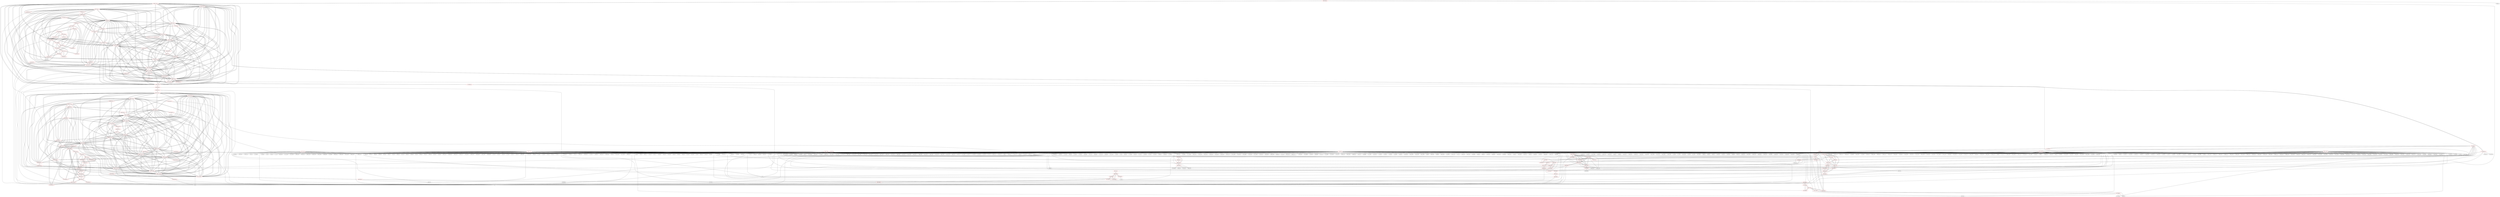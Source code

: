 graph {
	570 [label="(570) R35_T2" color=red]
	571 [label="(571) R52_T1"]
	569 [label="(569) T22_T1"]
	590 [label="(590) T14_T1"]
	591 [label="(591) T15_T1"]
	593 [label="(593) T17_T1"]
	592 [label="(592) T16_T1"]
	606 [label="(606) R35_T1"]
	571 [label="(571) R52_T1" color=red]
	576 [label="(576) D1"]
	570 [label="(570) R35_T2"]
	569 [label="(569) T22_T1"]
	572 [label="(572) R58_T1" color=red]
	573 [label="(573) R57_T1"]
	574 [label="(574) D2"]
	573 [label="(573) R57_T1" color=red]
	574 [label="(574) D2"]
	572 [label="(572) R58_T1"]
	574 [label="(574) D2" color=red]
	576 [label="(576) D1"]
	575 [label="(575) C8"]
	573 [label="(573) R57_T1"]
	572 [label="(572) R58_T1"]
	616 [label="(616) R51_P1"]
	625 [label="(625) R50_P1"]
	575 [label="(575) C8" color=red]
	576 [label="(576) D1"]
	574 [label="(574) D2"]
	576 [label="(576) D1" color=red]
	574 [label="(574) D2"]
	575 [label="(575) C8"]
	571 [label="(571) R52_T1"]
	577 [label="(577) R36_T2" color=red]
	246 [label="(246) J5"]
	582 [label="(582) T18_T2"]
	578 [label="(578) R37_T2" color=red]
	281 [label="(281) U21"]
	12 [label="(12) U1"]
	583 [label="(583) T19_T2"]
	579 [label="(579) R38_T2" color=red]
	303 [label="(303) U23"]
	341 [label="(341) R101"]
	584 [label="(584) T20_T2"]
	580 [label="(580) R39_T2" color=red]
	197 [label="(197) J2"]
	350 [label="(350) R119"]
	198 [label="(198) J3"]
	12 [label="(12) U1"]
	246 [label="(246) J5"]
	585 [label="(585) T21_T2"]
	581 [label="(581) R40_T2" color=red]
	584 [label="(584) T20_T2"]
	585 [label="(585) T21_T2"]
	583 [label="(583) T19_T2"]
	569 [label="(569) T22_T1"]
	582 [label="(582) T18_T2"]
	582 [label="(582) T18_T2" color=red]
	584 [label="(584) T20_T2"]
	585 [label="(585) T21_T2"]
	583 [label="(583) T19_T2"]
	581 [label="(581) R40_T2"]
	569 [label="(569) T22_T1"]
	577 [label="(577) R36_T2"]
	583 [label="(583) T19_T2" color=red]
	584 [label="(584) T20_T2"]
	585 [label="(585) T21_T2"]
	581 [label="(581) R40_T2"]
	569 [label="(569) T22_T1"]
	582 [label="(582) T18_T2"]
	578 [label="(578) R37_T2"]
	584 [label="(584) T20_T2" color=red]
	585 [label="(585) T21_T2"]
	583 [label="(583) T19_T2"]
	581 [label="(581) R40_T2"]
	569 [label="(569) T22_T1"]
	582 [label="(582) T18_T2"]
	579 [label="(579) R38_T2"]
	585 [label="(585) T21_T2" color=red]
	584 [label="(584) T20_T2"]
	583 [label="(583) T19_T2"]
	581 [label="(581) R40_T2"]
	569 [label="(569) T22_T1"]
	582 [label="(582) T18_T2"]
	580 [label="(580) R39_T2"]
	586 [label="(586) T10_T1" color=red]
	594 [label="(594) R23_T1"]
	602 [label="(602) R31_T1"]
	595 [label="(595) R27_T1"]
	587 [label="(587) T11_T1" color=red]
	599 [label="(599) R24_T1"]
	603 [label="(603) R32_T1"]
	596 [label="(596) R28_T1"]
	588 [label="(588) T12_T1" color=red]
	604 [label="(604) R33_T1"]
	607 [label="(607) R29_T1_T"]
	598 [label="(598) R25_T1"]
	589 [label="(589) T13_T1" color=red]
	605 [label="(605) R34_T1"]
	601 [label="(601) R30_T1"]
	600 [label="(600) R26_T1"]
	590 [label="(590) T14_T1" color=red]
	591 [label="(591) T15_T1"]
	593 [label="(593) T17_T1"]
	592 [label="(592) T16_T1"]
	606 [label="(606) R35_T1"]
	570 [label="(570) R35_T2"]
	602 [label="(602) R31_T1"]
	591 [label="(591) T15_T1" color=red]
	590 [label="(590) T14_T1"]
	593 [label="(593) T17_T1"]
	592 [label="(592) T16_T1"]
	606 [label="(606) R35_T1"]
	570 [label="(570) R35_T2"]
	603 [label="(603) R32_T1"]
	592 [label="(592) T16_T1" color=red]
	590 [label="(590) T14_T1"]
	591 [label="(591) T15_T1"]
	593 [label="(593) T17_T1"]
	606 [label="(606) R35_T1"]
	570 [label="(570) R35_T2"]
	604 [label="(604) R33_T1"]
	593 [label="(593) T17_T1" color=red]
	590 [label="(590) T14_T1"]
	591 [label="(591) T15_T1"]
	592 [label="(592) T16_T1"]
	606 [label="(606) R35_T1"]
	570 [label="(570) R35_T2"]
	605 [label="(605) R34_T1"]
	594 [label="(594) R23_T1" color=red]
	370 [label="(370) R128"]
	363 [label="(363) U35"]
	361 [label="(361) J15"]
	372 [label="(372) U40"]
	586 [label="(586) T10_T1"]
	595 [label="(595) R27_T1" color=red]
	602 [label="(602) R31_T1"]
	586 [label="(586) T10_T1"]
	596 [label="(596) R28_T1" color=red]
	603 [label="(603) R32_T1"]
	587 [label="(587) T11_T1"]
	597 [label="(597) R29_T1" color=red]
	607 [label="(607) R29_T1_T"]
	598 [label="(598) R25_T1" color=red]
	197 [label="(197) J2"]
	588 [label="(588) T12_T1"]
	599 [label="(599) R24_T1" color=red]
	246 [label="(246) J5"]
	587 [label="(587) T11_T1"]
	600 [label="(600) R26_T1" color=red]
	10 [label="(10) U2"]
	12 [label="(12) U1"]
	589 [label="(589) T13_T1"]
	601 [label="(601) R30_T1" color=red]
	589 [label="(589) T13_T1"]
	605 [label="(605) R34_T1"]
	602 [label="(602) R31_T1" color=red]
	595 [label="(595) R27_T1"]
	586 [label="(586) T10_T1"]
	590 [label="(590) T14_T1"]
	603 [label="(603) R32_T1" color=red]
	591 [label="(591) T15_T1"]
	587 [label="(587) T11_T1"]
	596 [label="(596) R28_T1"]
	604 [label="(604) R33_T1" color=red]
	592 [label="(592) T16_T1"]
	607 [label="(607) R29_T1_T"]
	588 [label="(588) T12_T1"]
	605 [label="(605) R34_T1" color=red]
	593 [label="(593) T17_T1"]
	589 [label="(589) T13_T1"]
	601 [label="(601) R30_T1"]
	606 [label="(606) R35_T1" color=red]
	590 [label="(590) T14_T1"]
	591 [label="(591) T15_T1"]
	593 [label="(593) T17_T1"]
	592 [label="(592) T16_T1"]
	570 [label="(570) R35_T2"]
	607 [label="(607) R29_T1_T" color=red]
	604 [label="(604) R33_T1"]
	588 [label="(588) T12_T1"]
	597 [label="(597) R29_T1"]
	608 [label="(608) T23_P1" color=red]
	618 [label="(618) R48_P1"]
	621 [label="(621) R43_P1"]
	609 [label="(609) T24_P1"]
	614 [label="(614) R44_P1"]
	609 [label="(609) T24_P1" color=red]
	615 [label="(615) R46_P1"]
	608 [label="(608) T23_P1"]
	610 [label="(610) T27_P1" color=red]
	616 [label="(616) R51_P1"]
	611 [label="(611) T28_P1"]
	619 [label="(619) R53_P1"]
	622 [label="(622) R49_P1"]
	611 [label="(611) T28_P1" color=red]
	617 [label="(617) R52_P1"]
	610 [label="(610) T27_P1"]
	612 [label="(612) T25_P1" color=red]
	613 [label="(613) T29_P1"]
	618 [label="(618) R48_P1"]
	620 [label="(620) R45_P1"]
	12 [label="(12) U1"]
	613 [label="(613) T29_P1" color=red]
	612 [label="(612) T25_P1"]
	619 [label="(619) R53_P1"]
	614 [label="(614) R44_P1" color=red]
	10 [label="(10) U2"]
	608 [label="(608) T23_P1"]
	615 [label="(615) R46_P1" color=red]
	623 [label="(623) T26_P1"]
	624 [label="(624) R47_P1"]
	609 [label="(609) T24_P1"]
	616 [label="(616) R51_P1" color=red]
	610 [label="(610) T27_P1"]
	625 [label="(625) R50_P1"]
	574 [label="(574) D2"]
	617 [label="(617) R52_P1" color=red]
	493 [label="(493) J18"]
	517 [label="(517) R149"]
	494 [label="(494) U46"]
	611 [label="(611) T28_P1"]
	618 [label="(618) R48_P1" color=red]
	612 [label="(612) T25_P1"]
	608 [label="(608) T23_P1"]
	621 [label="(621) R43_P1"]
	619 [label="(619) R53_P1" color=red]
	613 [label="(613) T29_P1"]
	610 [label="(610) T27_P1"]
	622 [label="(622) R49_P1"]
	620 [label="(620) R45_P1" color=red]
	612 [label="(612) T25_P1"]
	12 [label="(12) U1"]
	621 [label="(621) R43_P1" color=red]
	618 [label="(618) R48_P1"]
	608 [label="(608) T23_P1"]
	622 [label="(622) R49_P1" color=red]
	610 [label="(610) T27_P1"]
	619 [label="(619) R53_P1"]
	623 [label="(623) T26_P1" color=red]
	625 [label="(625) R50_P1"]
	615 [label="(615) R46_P1"]
	624 [label="(624) R47_P1"]
	624 [label="(624) R47_P1" color=red]
	623 [label="(623) T26_P1"]
	615 [label="(615) R46_P1"]
	625 [label="(625) R50_P1" color=red]
	623 [label="(623) T26_P1"]
	616 [label="(616) R51_P1"]
	574 [label="(574) D2"]
	626 [label="(626) T22_T1_2" color=red]
	643 [label="(643) T10_T1_2"]
	644 [label="(644) T11_T1_2"]
	645 [label="(645) T12_T1_2"]
	646 [label="(646) T13_T1_2"]
	641 [label="(641) T20_T2_2"]
	647 [label="(647) T14_T1_2"]
	648 [label="(648) T15_T1_2"]
	639 [label="(639) T18_T2_2"]
	642 [label="(642) T21_T2_2"]
	640 [label="(640) T19_T2_2"]
	632 [label="(632) C8_2"]
	649 [label="(649) T16_T1_2"]
	650 [label="(650) T17_T1_2"]
	631 [label="(631) D2_2"]
	630 [label="(630) R57_T1_2"]
	627 [label="(627) R35_T2_2"]
	664 [label="(664) R52_T1_T_2"]
	638 [label="(638) R40_T2_2"]
	627 [label="(627) R35_T2_2" color=red]
	664 [label="(664) R52_T1_T_2"]
	626 [label="(626) T22_T1_2"]
	647 [label="(647) T14_T1_2"]
	648 [label="(648) T15_T1_2"]
	650 [label="(650) T17_T1_2"]
	649 [label="(649) T16_T1_2"]
	663 [label="(663) R35_T1_2"]
	628 [label="(628) R52_T1_2" color=red]
	633 [label="(633) D1_2"]
	664 [label="(664) R52_T1_T_2"]
	629 [label="(629) R58_T1_2" color=red]
	631 [label="(631) D2_2"]
	638 [label="(638) R40_T2_2"]
	652 [label="(652) R27_T1_2"]
	653 [label="(653) R28_T1_2"]
	654 [label="(654) R29_T1_2"]
	658 [label="(658) R30_T1_2"]
	663 [label="(663) R35_T1_2"]
	630 [label="(630) R57_T1_2"]
	630 [label="(630) R57_T1_2" color=red]
	643 [label="(643) T10_T1_2"]
	644 [label="(644) T11_T1_2"]
	645 [label="(645) T12_T1_2"]
	646 [label="(646) T13_T1_2"]
	641 [label="(641) T20_T2_2"]
	647 [label="(647) T14_T1_2"]
	648 [label="(648) T15_T1_2"]
	639 [label="(639) T18_T2_2"]
	642 [label="(642) T21_T2_2"]
	640 [label="(640) T19_T2_2"]
	632 [label="(632) C8_2"]
	649 [label="(649) T16_T1_2"]
	650 [label="(650) T17_T1_2"]
	631 [label="(631) D2_2"]
	626 [label="(626) T22_T1_2"]
	629 [label="(629) R58_T1_2"]
	631 [label="(631) D2_2" color=red]
	629 [label="(629) R58_T1_2"]
	638 [label="(638) R40_T2_2"]
	652 [label="(652) R27_T1_2"]
	653 [label="(653) R28_T1_2"]
	654 [label="(654) R29_T1_2"]
	658 [label="(658) R30_T1_2"]
	663 [label="(663) R35_T1_2"]
	643 [label="(643) T10_T1_2"]
	644 [label="(644) T11_T1_2"]
	645 [label="(645) T12_T1_2"]
	646 [label="(646) T13_T1_2"]
	641 [label="(641) T20_T2_2"]
	647 [label="(647) T14_T1_2"]
	648 [label="(648) T15_T1_2"]
	639 [label="(639) T18_T2_2"]
	642 [label="(642) T21_T2_2"]
	640 [label="(640) T19_T2_2"]
	632 [label="(632) C8_2"]
	649 [label="(649) T16_T1_2"]
	650 [label="(650) T17_T1_2"]
	626 [label="(626) T22_T1_2"]
	630 [label="(630) R57_T1_2"]
	633 [label="(633) D1_2"]
	673 [label="(673) R51_P1_2"]
	682 [label="(682) R50_P1_2"]
	632 [label="(632) C8_2" color=red]
	643 [label="(643) T10_T1_2"]
	644 [label="(644) T11_T1_2"]
	645 [label="(645) T12_T1_2"]
	646 [label="(646) T13_T1_2"]
	641 [label="(641) T20_T2_2"]
	647 [label="(647) T14_T1_2"]
	648 [label="(648) T15_T1_2"]
	639 [label="(639) T18_T2_2"]
	642 [label="(642) T21_T2_2"]
	640 [label="(640) T19_T2_2"]
	649 [label="(649) T16_T1_2"]
	650 [label="(650) T17_T1_2"]
	631 [label="(631) D2_2"]
	626 [label="(626) T22_T1_2"]
	630 [label="(630) R57_T1_2"]
	633 [label="(633) D1_2"]
	633 [label="(633) D1_2" color=red]
	631 [label="(631) D2_2"]
	632 [label="(632) C8_2"]
	628 [label="(628) R52_T1_2"]
	634 [label="(634) R36_T2_2" color=red]
	246 [label="(246) J5"]
	12 [label="(12) U1"]
	639 [label="(639) T18_T2_2"]
	635 [label="(635) R37_T2_2" color=red]
	246 [label="(246) J5"]
	640 [label="(640) T19_T2_2"]
	636 [label="(636) R38_T2_2" color=red]
	528 [label="(528) R148"]
	524 [label="(524) U48"]
	484 [label="(484) U45"]
	641 [label="(641) T20_T2_2"]
	637 [label="(637) R39_T2_2" color=red]
	12 [label="(12) U1"]
	246 [label="(246) J5"]
	642 [label="(642) T21_T2_2"]
	638 [label="(638) R40_T2_2" color=red]
	631 [label="(631) D2_2"]
	629 [label="(629) R58_T1_2"]
	652 [label="(652) R27_T1_2"]
	653 [label="(653) R28_T1_2"]
	654 [label="(654) R29_T1_2"]
	658 [label="(658) R30_T1_2"]
	663 [label="(663) R35_T1_2"]
	641 [label="(641) T20_T2_2"]
	642 [label="(642) T21_T2_2"]
	640 [label="(640) T19_T2_2"]
	626 [label="(626) T22_T1_2"]
	639 [label="(639) T18_T2_2"]
	639 [label="(639) T18_T2_2" color=red]
	643 [label="(643) T10_T1_2"]
	644 [label="(644) T11_T1_2"]
	645 [label="(645) T12_T1_2"]
	646 [label="(646) T13_T1_2"]
	641 [label="(641) T20_T2_2"]
	647 [label="(647) T14_T1_2"]
	648 [label="(648) T15_T1_2"]
	642 [label="(642) T21_T2_2"]
	640 [label="(640) T19_T2_2"]
	632 [label="(632) C8_2"]
	649 [label="(649) T16_T1_2"]
	650 [label="(650) T17_T1_2"]
	631 [label="(631) D2_2"]
	626 [label="(626) T22_T1_2"]
	630 [label="(630) R57_T1_2"]
	638 [label="(638) R40_T2_2"]
	634 [label="(634) R36_T2_2"]
	640 [label="(640) T19_T2_2" color=red]
	643 [label="(643) T10_T1_2"]
	644 [label="(644) T11_T1_2"]
	645 [label="(645) T12_T1_2"]
	646 [label="(646) T13_T1_2"]
	641 [label="(641) T20_T2_2"]
	647 [label="(647) T14_T1_2"]
	648 [label="(648) T15_T1_2"]
	639 [label="(639) T18_T2_2"]
	642 [label="(642) T21_T2_2"]
	632 [label="(632) C8_2"]
	649 [label="(649) T16_T1_2"]
	650 [label="(650) T17_T1_2"]
	631 [label="(631) D2_2"]
	626 [label="(626) T22_T1_2"]
	630 [label="(630) R57_T1_2"]
	638 [label="(638) R40_T2_2"]
	635 [label="(635) R37_T2_2"]
	641 [label="(641) T20_T2_2" color=red]
	643 [label="(643) T10_T1_2"]
	644 [label="(644) T11_T1_2"]
	645 [label="(645) T12_T1_2"]
	646 [label="(646) T13_T1_2"]
	647 [label="(647) T14_T1_2"]
	648 [label="(648) T15_T1_2"]
	639 [label="(639) T18_T2_2"]
	642 [label="(642) T21_T2_2"]
	640 [label="(640) T19_T2_2"]
	632 [label="(632) C8_2"]
	649 [label="(649) T16_T1_2"]
	650 [label="(650) T17_T1_2"]
	631 [label="(631) D2_2"]
	626 [label="(626) T22_T1_2"]
	630 [label="(630) R57_T1_2"]
	638 [label="(638) R40_T2_2"]
	636 [label="(636) R38_T2_2"]
	642 [label="(642) T21_T2_2" color=red]
	643 [label="(643) T10_T1_2"]
	644 [label="(644) T11_T1_2"]
	645 [label="(645) T12_T1_2"]
	646 [label="(646) T13_T1_2"]
	641 [label="(641) T20_T2_2"]
	647 [label="(647) T14_T1_2"]
	648 [label="(648) T15_T1_2"]
	639 [label="(639) T18_T2_2"]
	640 [label="(640) T19_T2_2"]
	632 [label="(632) C8_2"]
	649 [label="(649) T16_T1_2"]
	650 [label="(650) T17_T1_2"]
	631 [label="(631) D2_2"]
	626 [label="(626) T22_T1_2"]
	630 [label="(630) R57_T1_2"]
	638 [label="(638) R40_T2_2"]
	637 [label="(637) R39_T2_2"]
	643 [label="(643) T10_T1_2" color=red]
	644 [label="(644) T11_T1_2"]
	645 [label="(645) T12_T1_2"]
	646 [label="(646) T13_T1_2"]
	641 [label="(641) T20_T2_2"]
	647 [label="(647) T14_T1_2"]
	648 [label="(648) T15_T1_2"]
	639 [label="(639) T18_T2_2"]
	642 [label="(642) T21_T2_2"]
	640 [label="(640) T19_T2_2"]
	632 [label="(632) C8_2"]
	649 [label="(649) T16_T1_2"]
	650 [label="(650) T17_T1_2"]
	631 [label="(631) D2_2"]
	626 [label="(626) T22_T1_2"]
	630 [label="(630) R57_T1_2"]
	651 [label="(651) R23_T1_2"]
	659 [label="(659) R31_T1_2"]
	652 [label="(652) R27_T1_2"]
	644 [label="(644) T11_T1_2" color=red]
	643 [label="(643) T10_T1_2"]
	645 [label="(645) T12_T1_2"]
	646 [label="(646) T13_T1_2"]
	641 [label="(641) T20_T2_2"]
	647 [label="(647) T14_T1_2"]
	648 [label="(648) T15_T1_2"]
	639 [label="(639) T18_T2_2"]
	642 [label="(642) T21_T2_2"]
	640 [label="(640) T19_T2_2"]
	632 [label="(632) C8_2"]
	649 [label="(649) T16_T1_2"]
	650 [label="(650) T17_T1_2"]
	631 [label="(631) D2_2"]
	626 [label="(626) T22_T1_2"]
	630 [label="(630) R57_T1_2"]
	656 [label="(656) R24_T1_2"]
	660 [label="(660) R32_T1_2"]
	653 [label="(653) R28_T1_2"]
	645 [label="(645) T12_T1_2" color=red]
	643 [label="(643) T10_T1_2"]
	644 [label="(644) T11_T1_2"]
	646 [label="(646) T13_T1_2"]
	641 [label="(641) T20_T2_2"]
	647 [label="(647) T14_T1_2"]
	648 [label="(648) T15_T1_2"]
	639 [label="(639) T18_T2_2"]
	642 [label="(642) T21_T2_2"]
	640 [label="(640) T19_T2_2"]
	632 [label="(632) C8_2"]
	649 [label="(649) T16_T1_2"]
	650 [label="(650) T17_T1_2"]
	631 [label="(631) D2_2"]
	626 [label="(626) T22_T1_2"]
	630 [label="(630) R57_T1_2"]
	661 [label="(661) R33_T1_2"]
	654 [label="(654) R29_T1_2"]
	655 [label="(655) R25_T1_2"]
	646 [label="(646) T13_T1_2" color=red]
	643 [label="(643) T10_T1_2"]
	644 [label="(644) T11_T1_2"]
	645 [label="(645) T12_T1_2"]
	641 [label="(641) T20_T2_2"]
	647 [label="(647) T14_T1_2"]
	648 [label="(648) T15_T1_2"]
	639 [label="(639) T18_T2_2"]
	642 [label="(642) T21_T2_2"]
	640 [label="(640) T19_T2_2"]
	632 [label="(632) C8_2"]
	649 [label="(649) T16_T1_2"]
	650 [label="(650) T17_T1_2"]
	631 [label="(631) D2_2"]
	626 [label="(626) T22_T1_2"]
	630 [label="(630) R57_T1_2"]
	662 [label="(662) R34_T1_2"]
	658 [label="(658) R30_T1_2"]
	657 [label="(657) R26_T1_2"]
	647 [label="(647) T14_T1_2" color=red]
	643 [label="(643) T10_T1_2"]
	644 [label="(644) T11_T1_2"]
	645 [label="(645) T12_T1_2"]
	646 [label="(646) T13_T1_2"]
	641 [label="(641) T20_T2_2"]
	648 [label="(648) T15_T1_2"]
	639 [label="(639) T18_T2_2"]
	642 [label="(642) T21_T2_2"]
	640 [label="(640) T19_T2_2"]
	632 [label="(632) C8_2"]
	649 [label="(649) T16_T1_2"]
	650 [label="(650) T17_T1_2"]
	631 [label="(631) D2_2"]
	626 [label="(626) T22_T1_2"]
	630 [label="(630) R57_T1_2"]
	663 [label="(663) R35_T1_2"]
	627 [label="(627) R35_T2_2"]
	659 [label="(659) R31_T1_2"]
	648 [label="(648) T15_T1_2" color=red]
	643 [label="(643) T10_T1_2"]
	644 [label="(644) T11_T1_2"]
	645 [label="(645) T12_T1_2"]
	646 [label="(646) T13_T1_2"]
	641 [label="(641) T20_T2_2"]
	647 [label="(647) T14_T1_2"]
	639 [label="(639) T18_T2_2"]
	642 [label="(642) T21_T2_2"]
	640 [label="(640) T19_T2_2"]
	632 [label="(632) C8_2"]
	649 [label="(649) T16_T1_2"]
	650 [label="(650) T17_T1_2"]
	631 [label="(631) D2_2"]
	626 [label="(626) T22_T1_2"]
	630 [label="(630) R57_T1_2"]
	663 [label="(663) R35_T1_2"]
	627 [label="(627) R35_T2_2"]
	660 [label="(660) R32_T1_2"]
	649 [label="(649) T16_T1_2" color=red]
	643 [label="(643) T10_T1_2"]
	644 [label="(644) T11_T1_2"]
	645 [label="(645) T12_T1_2"]
	646 [label="(646) T13_T1_2"]
	641 [label="(641) T20_T2_2"]
	647 [label="(647) T14_T1_2"]
	648 [label="(648) T15_T1_2"]
	639 [label="(639) T18_T2_2"]
	642 [label="(642) T21_T2_2"]
	640 [label="(640) T19_T2_2"]
	632 [label="(632) C8_2"]
	650 [label="(650) T17_T1_2"]
	631 [label="(631) D2_2"]
	626 [label="(626) T22_T1_2"]
	630 [label="(630) R57_T1_2"]
	663 [label="(663) R35_T1_2"]
	627 [label="(627) R35_T2_2"]
	661 [label="(661) R33_T1_2"]
	650 [label="(650) T17_T1_2" color=red]
	643 [label="(643) T10_T1_2"]
	644 [label="(644) T11_T1_2"]
	645 [label="(645) T12_T1_2"]
	646 [label="(646) T13_T1_2"]
	641 [label="(641) T20_T2_2"]
	647 [label="(647) T14_T1_2"]
	648 [label="(648) T15_T1_2"]
	639 [label="(639) T18_T2_2"]
	642 [label="(642) T21_T2_2"]
	640 [label="(640) T19_T2_2"]
	632 [label="(632) C8_2"]
	649 [label="(649) T16_T1_2"]
	631 [label="(631) D2_2"]
	626 [label="(626) T22_T1_2"]
	630 [label="(630) R57_T1_2"]
	663 [label="(663) R35_T1_2"]
	627 [label="(627) R35_T2_2"]
	662 [label="(662) R34_T1_2"]
	651 [label="(651) R23_T1_2" color=red]
	488 [label="(488) U41"]
	12 [label="(12) U1"]
	643 [label="(643) T10_T1_2"]
	652 [label="(652) R27_T1_2" color=red]
	631 [label="(631) D2_2"]
	629 [label="(629) R58_T1_2"]
	638 [label="(638) R40_T2_2"]
	653 [label="(653) R28_T1_2"]
	654 [label="(654) R29_T1_2"]
	658 [label="(658) R30_T1_2"]
	663 [label="(663) R35_T1_2"]
	659 [label="(659) R31_T1_2"]
	643 [label="(643) T10_T1_2"]
	653 [label="(653) R28_T1_2" color=red]
	631 [label="(631) D2_2"]
	629 [label="(629) R58_T1_2"]
	638 [label="(638) R40_T2_2"]
	652 [label="(652) R27_T1_2"]
	654 [label="(654) R29_T1_2"]
	658 [label="(658) R30_T1_2"]
	663 [label="(663) R35_T1_2"]
	660 [label="(660) R32_T1_2"]
	644 [label="(644) T11_T1_2"]
	654 [label="(654) R29_T1_2" color=red]
	631 [label="(631) D2_2"]
	629 [label="(629) R58_T1_2"]
	638 [label="(638) R40_T2_2"]
	652 [label="(652) R27_T1_2"]
	653 [label="(653) R28_T1_2"]
	658 [label="(658) R30_T1_2"]
	663 [label="(663) R35_T1_2"]
	661 [label="(661) R33_T1_2"]
	645 [label="(645) T12_T1_2"]
	655 [label="(655) R25_T1_2" color=red]
	12 [label="(12) U1"]
	11 [label="(11) U3"]
	645 [label="(645) T12_T1_2"]
	656 [label="(656) R24_T1_2" color=red]
	197 [label="(197) J2"]
	209 [label="(209) U11"]
	693 [label="(693) R38_T2_3"]
	644 [label="(644) T11_T1_2"]
	657 [label="(657) R26_T1_2" color=red]
	302 [label="(302) U29"]
	337 [label="(337) R112"]
	646 [label="(646) T13_T1_2"]
	658 [label="(658) R30_T1_2" color=red]
	631 [label="(631) D2_2"]
	629 [label="(629) R58_T1_2"]
	638 [label="(638) R40_T2_2"]
	652 [label="(652) R27_T1_2"]
	653 [label="(653) R28_T1_2"]
	654 [label="(654) R29_T1_2"]
	663 [label="(663) R35_T1_2"]
	646 [label="(646) T13_T1_2"]
	662 [label="(662) R34_T1_2"]
	659 [label="(659) R31_T1_2" color=red]
	652 [label="(652) R27_T1_2"]
	643 [label="(643) T10_T1_2"]
	647 [label="(647) T14_T1_2"]
	660 [label="(660) R32_T1_2" color=red]
	648 [label="(648) T15_T1_2"]
	644 [label="(644) T11_T1_2"]
	653 [label="(653) R28_T1_2"]
	661 [label="(661) R33_T1_2" color=red]
	649 [label="(649) T16_T1_2"]
	654 [label="(654) R29_T1_2"]
	645 [label="(645) T12_T1_2"]
	662 [label="(662) R34_T1_2" color=red]
	650 [label="(650) T17_T1_2"]
	646 [label="(646) T13_T1_2"]
	658 [label="(658) R30_T1_2"]
	663 [label="(663) R35_T1_2" color=red]
	631 [label="(631) D2_2"]
	629 [label="(629) R58_T1_2"]
	638 [label="(638) R40_T2_2"]
	652 [label="(652) R27_T1_2"]
	653 [label="(653) R28_T1_2"]
	654 [label="(654) R29_T1_2"]
	658 [label="(658) R30_T1_2"]
	647 [label="(647) T14_T1_2"]
	648 [label="(648) T15_T1_2"]
	650 [label="(650) T17_T1_2"]
	649 [label="(649) T16_T1_2"]
	627 [label="(627) R35_T2_2"]
	664 [label="(664) R52_T1_T_2" color=red]
	627 [label="(627) R35_T2_2"]
	626 [label="(626) T22_T1_2"]
	628 [label="(628) R52_T1_2"]
	665 [label="(665) T23_P1_2" color=red]
	675 [label="(675) R48_P1_2"]
	678 [label="(678) R43_P1_2"]
	666 [label="(666) T24_P1_2"]
	671 [label="(671) R44_P1_2"]
	666 [label="(666) T24_P1_2" color=red]
	680 [label="(680) T26_P1_2"]
	670 [label="(670) T29_P1_2"]
	668 [label="(668) T28_P1_2"]
	672 [label="(672) R46_P1_2"]
	665 [label="(665) T23_P1_2"]
	667 [label="(667) T27_P1_2" color=red]
	673 [label="(673) R51_P1_2"]
	668 [label="(668) T28_P1_2"]
	676 [label="(676) R53_P1_2"]
	679 [label="(679) R49_P1_2"]
	668 [label="(668) T28_P1_2" color=red]
	680 [label="(680) T26_P1_2"]
	666 [label="(666) T24_P1_2"]
	670 [label="(670) T29_P1_2"]
	674 [label="(674) R52_P1_2"]
	667 [label="(667) T27_P1_2"]
	669 [label="(669) T25_P1_2" color=red]
	670 [label="(670) T29_P1_2"]
	675 [label="(675) R48_P1_2"]
	677 [label="(677) R45_P1_2"]
	209 [label="(209) U11"]
	670 [label="(670) T29_P1_2" color=red]
	680 [label="(680) T26_P1_2"]
	666 [label="(666) T24_P1_2"]
	668 [label="(668) T28_P1_2"]
	669 [label="(669) T25_P1_2"]
	676 [label="(676) R53_P1_2"]
	671 [label="(671) R44_P1_2" color=red]
	12 [label="(12) U1"]
	665 [label="(665) T23_P1_2"]
	672 [label="(672) R46_P1_2" color=red]
	680 [label="(680) T26_P1_2"]
	681 [label="(681) R47_P1_2"]
	666 [label="(666) T24_P1_2"]
	673 [label="(673) R51_P1_2" color=red]
	667 [label="(667) T27_P1_2"]
	682 [label="(682) R50_P1_2"]
	631 [label="(631) D2_2"]
	674 [label="(674) R52_P1_2" color=red]
	246 [label="(246) J5"]
	12 [label="(12) U1"]
	668 [label="(668) T28_P1_2"]
	675 [label="(675) R48_P1_2" color=red]
	669 [label="(669) T25_P1_2"]
	665 [label="(665) T23_P1_2"]
	678 [label="(678) R43_P1_2"]
	676 [label="(676) R53_P1_2" color=red]
	670 [label="(670) T29_P1_2"]
	667 [label="(667) T27_P1_2"]
	679 [label="(679) R49_P1_2"]
	677 [label="(677) R45_P1_2" color=red]
	681 [label="(681) R47_P1_2"]
	678 [label="(678) R43_P1_2"]
	679 [label="(679) R49_P1_2"]
	669 [label="(669) T25_P1_2"]
	209 [label="(209) U11"]
	678 [label="(678) R43_P1_2" color=red]
	675 [label="(675) R48_P1_2"]
	665 [label="(665) T23_P1_2"]
	681 [label="(681) R47_P1_2"]
	677 [label="(677) R45_P1_2"]
	679 [label="(679) R49_P1_2"]
	679 [label="(679) R49_P1_2" color=red]
	681 [label="(681) R47_P1_2"]
	677 [label="(677) R45_P1_2"]
	678 [label="(678) R43_P1_2"]
	667 [label="(667) T27_P1_2"]
	676 [label="(676) R53_P1_2"]
	680 [label="(680) T26_P1_2" color=red]
	682 [label="(682) R50_P1_2"]
	666 [label="(666) T24_P1_2"]
	670 [label="(670) T29_P1_2"]
	668 [label="(668) T28_P1_2"]
	672 [label="(672) R46_P1_2"]
	681 [label="(681) R47_P1_2"]
	681 [label="(681) R47_P1_2" color=red]
	677 [label="(677) R45_P1_2"]
	678 [label="(678) R43_P1_2"]
	679 [label="(679) R49_P1_2"]
	680 [label="(680) T26_P1_2"]
	672 [label="(672) R46_P1_2"]
	682 [label="(682) R50_P1_2" color=red]
	680 [label="(680) T26_P1_2"]
	673 [label="(673) R51_P1_2"]
	631 [label="(631) D2_2"]
	683 [label="(683) T22_T1_3" color=red]
	700 [label="(700) T10_T1_3"]
	701 [label="(701) T11_T1_3"]
	702 [label="(702) T12_T1_3"]
	703 [label="(703) T13_T1_3"]
	698 [label="(698) T20_T2_3"]
	704 [label="(704) T14_T1_3"]
	705 [label="(705) T15_T1_3"]
	696 [label="(696) T18_T2_3"]
	699 [label="(699) T21_T2_3"]
	697 [label="(697) T19_T2_3"]
	689 [label="(689) C8_3"]
	706 [label="(706) T16_T1_3"]
	707 [label="(707) T17_T1_3"]
	688 [label="(688) D2_3"]
	687 [label="(687) R57_T1_3"]
	684 [label="(684) R35_T2_3"]
	685 [label="(685) R52_T1_3"]
	695 [label="(695) R40_T2_3"]
	684 [label="(684) R35_T2_3" color=red]
	685 [label="(685) R52_T1_3"]
	683 [label="(683) T22_T1_3"]
	704 [label="(704) T14_T1_3"]
	705 [label="(705) T15_T1_3"]
	707 [label="(707) T17_T1_3"]
	706 [label="(706) T16_T1_3"]
	720 [label="(720) R35_T1_3"]
	685 [label="(685) R52_T1_3" color=red]
	690 [label="(690) D1_3"]
	684 [label="(684) R35_T2_3"]
	683 [label="(683) T22_T1_3"]
	686 [label="(686) R58_T1_3" color=red]
	688 [label="(688) D2_3"]
	695 [label="(695) R40_T2_3"]
	709 [label="(709) R27_T1_3"]
	710 [label="(710) R28_T1_3"]
	711 [label="(711) R29_T1_3"]
	721 [label="(721) R30_T1_T_3"]
	720 [label="(720) R35_T1_3"]
	687 [label="(687) R57_T1_3"]
	687 [label="(687) R57_T1_3" color=red]
	700 [label="(700) T10_T1_3"]
	701 [label="(701) T11_T1_3"]
	702 [label="(702) T12_T1_3"]
	703 [label="(703) T13_T1_3"]
	698 [label="(698) T20_T2_3"]
	704 [label="(704) T14_T1_3"]
	705 [label="(705) T15_T1_3"]
	696 [label="(696) T18_T2_3"]
	699 [label="(699) T21_T2_3"]
	697 [label="(697) T19_T2_3"]
	689 [label="(689) C8_3"]
	706 [label="(706) T16_T1_3"]
	707 [label="(707) T17_T1_3"]
	688 [label="(688) D2_3"]
	683 [label="(683) T22_T1_3"]
	686 [label="(686) R58_T1_3"]
	688 [label="(688) D2_3" color=red]
	686 [label="(686) R58_T1_3"]
	695 [label="(695) R40_T2_3"]
	709 [label="(709) R27_T1_3"]
	710 [label="(710) R28_T1_3"]
	711 [label="(711) R29_T1_3"]
	721 [label="(721) R30_T1_T_3"]
	720 [label="(720) R35_T1_3"]
	700 [label="(700) T10_T1_3"]
	701 [label="(701) T11_T1_3"]
	702 [label="(702) T12_T1_3"]
	703 [label="(703) T13_T1_3"]
	698 [label="(698) T20_T2_3"]
	704 [label="(704) T14_T1_3"]
	705 [label="(705) T15_T1_3"]
	696 [label="(696) T18_T2_3"]
	699 [label="(699) T21_T2_3"]
	697 [label="(697) T19_T2_3"]
	689 [label="(689) C8_3"]
	706 [label="(706) T16_T1_3"]
	707 [label="(707) T17_T1_3"]
	683 [label="(683) T22_T1_3"]
	687 [label="(687) R57_T1_3"]
	690 [label="(690) D1_3"]
	730 [label="(730) R51_P1_3"]
	739 [label="(739) R50_P1_3"]
	689 [label="(689) C8_3" color=red]
	700 [label="(700) T10_T1_3"]
	701 [label="(701) T11_T1_3"]
	702 [label="(702) T12_T1_3"]
	703 [label="(703) T13_T1_3"]
	698 [label="(698) T20_T2_3"]
	704 [label="(704) T14_T1_3"]
	705 [label="(705) T15_T1_3"]
	696 [label="(696) T18_T2_3"]
	699 [label="(699) T21_T2_3"]
	697 [label="(697) T19_T2_3"]
	706 [label="(706) T16_T1_3"]
	707 [label="(707) T17_T1_3"]
	688 [label="(688) D2_3"]
	683 [label="(683) T22_T1_3"]
	687 [label="(687) R57_T1_3"]
	690 [label="(690) D1_3"]
	690 [label="(690) D1_3" color=red]
	688 [label="(688) D2_3"]
	689 [label="(689) C8_3"]
	685 [label="(685) R52_T1_3"]
	691 [label="(691) R36_T2_3" color=red]
	219 [label="(219) J4"]
	696 [label="(696) T18_T2_3"]
	692 [label="(692) R37_T2_3" color=red]
	246 [label="(246) J5"]
	12 [label="(12) U1"]
	697 [label="(697) T19_T2_3"]
	693 [label="(693) R38_T2_3" color=red]
	197 [label="(197) J2"]
	209 [label="(209) U11"]
	656 [label="(656) R24_T1_2"]
	698 [label="(698) T20_T2_3"]
	694 [label="(694) R39_T2_3" color=red]
	304 [label="(304) J11"]
	303 [label="(303) U23"]
	699 [label="(699) T21_T2_3"]
	695 [label="(695) R40_T2_3" color=red]
	688 [label="(688) D2_3"]
	686 [label="(686) R58_T1_3"]
	709 [label="(709) R27_T1_3"]
	710 [label="(710) R28_T1_3"]
	711 [label="(711) R29_T1_3"]
	721 [label="(721) R30_T1_T_3"]
	720 [label="(720) R35_T1_3"]
	698 [label="(698) T20_T2_3"]
	699 [label="(699) T21_T2_3"]
	697 [label="(697) T19_T2_3"]
	683 [label="(683) T22_T1_3"]
	696 [label="(696) T18_T2_3"]
	696 [label="(696) T18_T2_3" color=red]
	700 [label="(700) T10_T1_3"]
	701 [label="(701) T11_T1_3"]
	702 [label="(702) T12_T1_3"]
	703 [label="(703) T13_T1_3"]
	698 [label="(698) T20_T2_3"]
	704 [label="(704) T14_T1_3"]
	705 [label="(705) T15_T1_3"]
	699 [label="(699) T21_T2_3"]
	697 [label="(697) T19_T2_3"]
	689 [label="(689) C8_3"]
	706 [label="(706) T16_T1_3"]
	707 [label="(707) T17_T1_3"]
	688 [label="(688) D2_3"]
	683 [label="(683) T22_T1_3"]
	687 [label="(687) R57_T1_3"]
	695 [label="(695) R40_T2_3"]
	691 [label="(691) R36_T2_3"]
	697 [label="(697) T19_T2_3" color=red]
	700 [label="(700) T10_T1_3"]
	701 [label="(701) T11_T1_3"]
	702 [label="(702) T12_T1_3"]
	703 [label="(703) T13_T1_3"]
	698 [label="(698) T20_T2_3"]
	704 [label="(704) T14_T1_3"]
	705 [label="(705) T15_T1_3"]
	696 [label="(696) T18_T2_3"]
	699 [label="(699) T21_T2_3"]
	689 [label="(689) C8_3"]
	706 [label="(706) T16_T1_3"]
	707 [label="(707) T17_T1_3"]
	688 [label="(688) D2_3"]
	683 [label="(683) T22_T1_3"]
	687 [label="(687) R57_T1_3"]
	695 [label="(695) R40_T2_3"]
	692 [label="(692) R37_T2_3"]
	698 [label="(698) T20_T2_3" color=red]
	700 [label="(700) T10_T1_3"]
	701 [label="(701) T11_T1_3"]
	702 [label="(702) T12_T1_3"]
	703 [label="(703) T13_T1_3"]
	704 [label="(704) T14_T1_3"]
	705 [label="(705) T15_T1_3"]
	696 [label="(696) T18_T2_3"]
	699 [label="(699) T21_T2_3"]
	697 [label="(697) T19_T2_3"]
	689 [label="(689) C8_3"]
	706 [label="(706) T16_T1_3"]
	707 [label="(707) T17_T1_3"]
	688 [label="(688) D2_3"]
	683 [label="(683) T22_T1_3"]
	687 [label="(687) R57_T1_3"]
	695 [label="(695) R40_T2_3"]
	693 [label="(693) R38_T2_3"]
	699 [label="(699) T21_T2_3" color=red]
	700 [label="(700) T10_T1_3"]
	701 [label="(701) T11_T1_3"]
	702 [label="(702) T12_T1_3"]
	703 [label="(703) T13_T1_3"]
	698 [label="(698) T20_T2_3"]
	704 [label="(704) T14_T1_3"]
	705 [label="(705) T15_T1_3"]
	696 [label="(696) T18_T2_3"]
	697 [label="(697) T19_T2_3"]
	689 [label="(689) C8_3"]
	706 [label="(706) T16_T1_3"]
	707 [label="(707) T17_T1_3"]
	688 [label="(688) D2_3"]
	683 [label="(683) T22_T1_3"]
	687 [label="(687) R57_T1_3"]
	695 [label="(695) R40_T2_3"]
	694 [label="(694) R39_T2_3"]
	700 [label="(700) T10_T1_3" color=red]
	701 [label="(701) T11_T1_3"]
	702 [label="(702) T12_T1_3"]
	703 [label="(703) T13_T1_3"]
	698 [label="(698) T20_T2_3"]
	704 [label="(704) T14_T1_3"]
	705 [label="(705) T15_T1_3"]
	696 [label="(696) T18_T2_3"]
	699 [label="(699) T21_T2_3"]
	697 [label="(697) T19_T2_3"]
	689 [label="(689) C8_3"]
	706 [label="(706) T16_T1_3"]
	707 [label="(707) T17_T1_3"]
	688 [label="(688) D2_3"]
	683 [label="(683) T22_T1_3"]
	687 [label="(687) R57_T1_3"]
	708 [label="(708) R23_T1_3"]
	716 [label="(716) R31_T1_3"]
	709 [label="(709) R27_T1_3"]
	701 [label="(701) T11_T1_3" color=red]
	700 [label="(700) T10_T1_3"]
	702 [label="(702) T12_T1_3"]
	703 [label="(703) T13_T1_3"]
	698 [label="(698) T20_T2_3"]
	704 [label="(704) T14_T1_3"]
	705 [label="(705) T15_T1_3"]
	696 [label="(696) T18_T2_3"]
	699 [label="(699) T21_T2_3"]
	697 [label="(697) T19_T2_3"]
	689 [label="(689) C8_3"]
	706 [label="(706) T16_T1_3"]
	707 [label="(707) T17_T1_3"]
	688 [label="(688) D2_3"]
	683 [label="(683) T22_T1_3"]
	687 [label="(687) R57_T1_3"]
	713 [label="(713) R24_T1_3"]
	717 [label="(717) R32_T1_3"]
	710 [label="(710) R28_T1_3"]
	702 [label="(702) T12_T1_3" color=red]
	700 [label="(700) T10_T1_3"]
	701 [label="(701) T11_T1_3"]
	703 [label="(703) T13_T1_3"]
	698 [label="(698) T20_T2_3"]
	704 [label="(704) T14_T1_3"]
	705 [label="(705) T15_T1_3"]
	696 [label="(696) T18_T2_3"]
	699 [label="(699) T21_T2_3"]
	697 [label="(697) T19_T2_3"]
	689 [label="(689) C8_3"]
	706 [label="(706) T16_T1_3"]
	707 [label="(707) T17_T1_3"]
	688 [label="(688) D2_3"]
	683 [label="(683) T22_T1_3"]
	687 [label="(687) R57_T1_3"]
	718 [label="(718) R33_T1_3"]
	711 [label="(711) R29_T1_3"]
	712 [label="(712) R25_T1_3"]
	703 [label="(703) T13_T1_3" color=red]
	700 [label="(700) T10_T1_3"]
	701 [label="(701) T11_T1_3"]
	702 [label="(702) T12_T1_3"]
	698 [label="(698) T20_T2_3"]
	704 [label="(704) T14_T1_3"]
	705 [label="(705) T15_T1_3"]
	696 [label="(696) T18_T2_3"]
	699 [label="(699) T21_T2_3"]
	697 [label="(697) T19_T2_3"]
	689 [label="(689) C8_3"]
	706 [label="(706) T16_T1_3"]
	707 [label="(707) T17_T1_3"]
	688 [label="(688) D2_3"]
	683 [label="(683) T22_T1_3"]
	687 [label="(687) R57_T1_3"]
	719 [label="(719) R34_T1_3"]
	715 [label="(715) R30_T1_3"]
	714 [label="(714) R26_T1_3"]
	704 [label="(704) T14_T1_3" color=red]
	700 [label="(700) T10_T1_3"]
	701 [label="(701) T11_T1_3"]
	702 [label="(702) T12_T1_3"]
	703 [label="(703) T13_T1_3"]
	698 [label="(698) T20_T2_3"]
	705 [label="(705) T15_T1_3"]
	696 [label="(696) T18_T2_3"]
	699 [label="(699) T21_T2_3"]
	697 [label="(697) T19_T2_3"]
	689 [label="(689) C8_3"]
	706 [label="(706) T16_T1_3"]
	707 [label="(707) T17_T1_3"]
	688 [label="(688) D2_3"]
	683 [label="(683) T22_T1_3"]
	687 [label="(687) R57_T1_3"]
	720 [label="(720) R35_T1_3"]
	684 [label="(684) R35_T2_3"]
	716 [label="(716) R31_T1_3"]
	705 [label="(705) T15_T1_3" color=red]
	700 [label="(700) T10_T1_3"]
	701 [label="(701) T11_T1_3"]
	702 [label="(702) T12_T1_3"]
	703 [label="(703) T13_T1_3"]
	698 [label="(698) T20_T2_3"]
	704 [label="(704) T14_T1_3"]
	696 [label="(696) T18_T2_3"]
	699 [label="(699) T21_T2_3"]
	697 [label="(697) T19_T2_3"]
	689 [label="(689) C8_3"]
	706 [label="(706) T16_T1_3"]
	707 [label="(707) T17_T1_3"]
	688 [label="(688) D2_3"]
	683 [label="(683) T22_T1_3"]
	687 [label="(687) R57_T1_3"]
	720 [label="(720) R35_T1_3"]
	684 [label="(684) R35_T2_3"]
	717 [label="(717) R32_T1_3"]
	706 [label="(706) T16_T1_3" color=red]
	700 [label="(700) T10_T1_3"]
	701 [label="(701) T11_T1_3"]
	702 [label="(702) T12_T1_3"]
	703 [label="(703) T13_T1_3"]
	698 [label="(698) T20_T2_3"]
	704 [label="(704) T14_T1_3"]
	705 [label="(705) T15_T1_3"]
	696 [label="(696) T18_T2_3"]
	699 [label="(699) T21_T2_3"]
	697 [label="(697) T19_T2_3"]
	689 [label="(689) C8_3"]
	707 [label="(707) T17_T1_3"]
	688 [label="(688) D2_3"]
	683 [label="(683) T22_T1_3"]
	687 [label="(687) R57_T1_3"]
	720 [label="(720) R35_T1_3"]
	684 [label="(684) R35_T2_3"]
	718 [label="(718) R33_T1_3"]
	707 [label="(707) T17_T1_3" color=red]
	700 [label="(700) T10_T1_3"]
	701 [label="(701) T11_T1_3"]
	702 [label="(702) T12_T1_3"]
	703 [label="(703) T13_T1_3"]
	698 [label="(698) T20_T2_3"]
	704 [label="(704) T14_T1_3"]
	705 [label="(705) T15_T1_3"]
	696 [label="(696) T18_T2_3"]
	699 [label="(699) T21_T2_3"]
	697 [label="(697) T19_T2_3"]
	689 [label="(689) C8_3"]
	706 [label="(706) T16_T1_3"]
	688 [label="(688) D2_3"]
	683 [label="(683) T22_T1_3"]
	687 [label="(687) R57_T1_3"]
	720 [label="(720) R35_T1_3"]
	684 [label="(684) R35_T2_3"]
	719 [label="(719) R34_T1_3"]
	708 [label="(708) R23_T1_3" color=red]
	246 [label="(246) J5"]
	700 [label="(700) T10_T1_3"]
	709 [label="(709) R27_T1_3" color=red]
	688 [label="(688) D2_3"]
	686 [label="(686) R58_T1_3"]
	695 [label="(695) R40_T2_3"]
	710 [label="(710) R28_T1_3"]
	711 [label="(711) R29_T1_3"]
	721 [label="(721) R30_T1_T_3"]
	720 [label="(720) R35_T1_3"]
	716 [label="(716) R31_T1_3"]
	700 [label="(700) T10_T1_3"]
	710 [label="(710) R28_T1_3" color=red]
	688 [label="(688) D2_3"]
	686 [label="(686) R58_T1_3"]
	695 [label="(695) R40_T2_3"]
	709 [label="(709) R27_T1_3"]
	711 [label="(711) R29_T1_3"]
	721 [label="(721) R30_T1_T_3"]
	720 [label="(720) R35_T1_3"]
	717 [label="(717) R32_T1_3"]
	701 [label="(701) T11_T1_3"]
	711 [label="(711) R29_T1_3" color=red]
	688 [label="(688) D2_3"]
	686 [label="(686) R58_T1_3"]
	695 [label="(695) R40_T2_3"]
	709 [label="(709) R27_T1_3"]
	710 [label="(710) R28_T1_3"]
	721 [label="(721) R30_T1_T_3"]
	720 [label="(720) R35_T1_3"]
	718 [label="(718) R33_T1_3"]
	702 [label="(702) T12_T1_3"]
	712 [label="(712) R25_T1_3" color=red]
	12 [label="(12) U1"]
	702 [label="(702) T12_T1_3"]
	713 [label="(713) R24_T1_3" color=red]
	303 [label="(303) U23"]
	315 [label="(315) R106"]
	316 [label="(316) R110"]
	317 [label="(317) C141"]
	12 [label="(12) U1"]
	701 [label="(701) T11_T1_3"]
	714 [label="(714) R26_T1_3" color=red]
	12 [label="(12) U1"]
	246 [label="(246) J5"]
	703 [label="(703) T13_T1_3"]
	715 [label="(715) R30_T1_3" color=red]
	703 [label="(703) T13_T1_3"]
	719 [label="(719) R34_T1_3"]
	721 [label="(721) R30_T1_T_3"]
	716 [label="(716) R31_T1_3" color=red]
	709 [label="(709) R27_T1_3"]
	700 [label="(700) T10_T1_3"]
	704 [label="(704) T14_T1_3"]
	717 [label="(717) R32_T1_3" color=red]
	705 [label="(705) T15_T1_3"]
	701 [label="(701) T11_T1_3"]
	710 [label="(710) R28_T1_3"]
	718 [label="(718) R33_T1_3" color=red]
	706 [label="(706) T16_T1_3"]
	711 [label="(711) R29_T1_3"]
	702 [label="(702) T12_T1_3"]
	719 [label="(719) R34_T1_3" color=red]
	707 [label="(707) T17_T1_3"]
	703 [label="(703) T13_T1_3"]
	715 [label="(715) R30_T1_3"]
	720 [label="(720) R35_T1_3" color=red]
	688 [label="(688) D2_3"]
	686 [label="(686) R58_T1_3"]
	695 [label="(695) R40_T2_3"]
	709 [label="(709) R27_T1_3"]
	710 [label="(710) R28_T1_3"]
	711 [label="(711) R29_T1_3"]
	721 [label="(721) R30_T1_T_3"]
	704 [label="(704) T14_T1_3"]
	705 [label="(705) T15_T1_3"]
	707 [label="(707) T17_T1_3"]
	706 [label="(706) T16_T1_3"]
	684 [label="(684) R35_T2_3"]
	721 [label="(721) R30_T1_T_3" color=red]
	688 [label="(688) D2_3"]
	686 [label="(686) R58_T1_3"]
	695 [label="(695) R40_T2_3"]
	709 [label="(709) R27_T1_3"]
	710 [label="(710) R28_T1_3"]
	711 [label="(711) R29_T1_3"]
	720 [label="(720) R35_T1_3"]
	715 [label="(715) R30_T1_3"]
	722 [label="(722) T23_P1_3" color=red]
	732 [label="(732) R48_P1_3"]
	735 [label="(735) R43_P1_3"]
	723 [label="(723) T24_P1_3"]
	728 [label="(728) R44_P1_3"]
	723 [label="(723) T24_P1_3" color=red]
	737 [label="(737) T26_P1_3"]
	727 [label="(727) T29_P1_3"]
	725 [label="(725) T28_P1_3"]
	729 [label="(729) R46_P1_3"]
	722 [label="(722) T23_P1_3"]
	724 [label="(724) T27_P1_3" color=red]
	730 [label="(730) R51_P1_3"]
	725 [label="(725) T28_P1_3"]
	733 [label="(733) R53_P1_3"]
	736 [label="(736) R49_P1_3"]
	725 [label="(725) T28_P1_3" color=red]
	737 [label="(737) T26_P1_3"]
	723 [label="(723) T24_P1_3"]
	727 [label="(727) T29_P1_3"]
	731 [label="(731) R52_P1_3"]
	724 [label="(724) T27_P1_3"]
	726 [label="(726) T25_P1_3" color=red]
	727 [label="(727) T29_P1_3"]
	732 [label="(732) R48_P1_3"]
	734 [label="(734) R45_P1_3"]
	335 [label="(335) DS16"]
	727 [label="(727) T29_P1_3" color=red]
	737 [label="(737) T26_P1_3"]
	723 [label="(723) T24_P1_3"]
	725 [label="(725) T28_P1_3"]
	726 [label="(726) T25_P1_3"]
	733 [label="(733) R53_P1_3"]
	728 [label="(728) R44_P1_3" color=red]
	328 [label="(328) U27"]
	722 [label="(722) T23_P1_3"]
	729 [label="(729) R46_P1_3" color=red]
	737 [label="(737) T26_P1_3"]
	738 [label="(738) R47_P1_3"]
	723 [label="(723) T24_P1_3"]
	730 [label="(730) R51_P1_3" color=red]
	724 [label="(724) T27_P1_3"]
	739 [label="(739) R50_P1_3"]
	688 [label="(688) D2_3"]
	731 [label="(731) R52_P1_3" color=red]
	12 [label="(12) U1"]
	246 [label="(246) J5"]
	725 [label="(725) T28_P1_3"]
	732 [label="(732) R48_P1_3" color=red]
	726 [label="(726) T25_P1_3"]
	722 [label="(722) T23_P1_3"]
	735 [label="(735) R43_P1_3"]
	733 [label="(733) R53_P1_3" color=red]
	727 [label="(727) T29_P1_3"]
	724 [label="(724) T27_P1_3"]
	736 [label="(736) R49_P1_3"]
	734 [label="(734) R45_P1_3" color=red]
	738 [label="(738) R47_P1_3"]
	735 [label="(735) R43_P1_3"]
	736 [label="(736) R49_P1_3"]
	726 [label="(726) T25_P1_3"]
	335 [label="(335) DS16"]
	735 [label="(735) R43_P1_3" color=red]
	732 [label="(732) R48_P1_3"]
	722 [label="(722) T23_P1_3"]
	738 [label="(738) R47_P1_3"]
	734 [label="(734) R45_P1_3"]
	736 [label="(736) R49_P1_3"]
	736 [label="(736) R49_P1_3" color=red]
	738 [label="(738) R47_P1_3"]
	734 [label="(734) R45_P1_3"]
	735 [label="(735) R43_P1_3"]
	724 [label="(724) T27_P1_3"]
	733 [label="(733) R53_P1_3"]
	737 [label="(737) T26_P1_3" color=red]
	739 [label="(739) R50_P1_3"]
	723 [label="(723) T24_P1_3"]
	727 [label="(727) T29_P1_3"]
	725 [label="(725) T28_P1_3"]
	729 [label="(729) R46_P1_3"]
	738 [label="(738) R47_P1_3"]
	738 [label="(738) R47_P1_3" color=red]
	734 [label="(734) R45_P1_3"]
	735 [label="(735) R43_P1_3"]
	736 [label="(736) R49_P1_3"]
	737 [label="(737) T26_P1_3"]
	729 [label="(729) R46_P1_3"]
	739 [label="(739) R50_P1_3" color=red]
	737 [label="(737) T26_P1_3"]
	730 [label="(730) R51_P1_3"]
	688 [label="(688) D2_3"]
	740 [label="(740) +1.5V" color=red]
	432 [label="(432) C213"]
	433 [label="(433) C215"]
	435 [label="(435) C219"]
	434 [label="(434) C217"]
	410 [label="(410) C232"]
	409 [label="(409) C230"]
	453 [label="(453) C194"]
	452 [label="(452) C190"]
	12 [label="(12) U1"]
	389 [label="(389) C208"]
	44 [label="(44) C40"]
	45 [label="(45) C43"]
	46 [label="(46) C46"]
	47 [label="(47) C49"]
	43 [label="(43) C37"]
	48 [label="(48) C29"]
	408 [label="(408) C228"]
	407 [label="(407) C226"]
	406 [label="(406) C224"]
	405 [label="(405) C222"]
	49 [label="(49) C32"]
	412 [label="(412) C220"]
	411 [label="(411) C234"]
	10 [label="(10) U2"]
	64 [label="(64) C8"]
	11 [label="(11) U3"]
	13 [label="(13) R1"]
	111 [label="(111) U4"]
	68 [label="(68) C11"]
	108 [label="(108) U9"]
	195 [label="(195) J19"]
	101 [label="(101) C4"]
	102 [label="(102) C7"]
	103 [label="(103) C31"]
	104 [label="(104) C34"]
	88 [label="(88) C50"]
	89 [label="(89) C53"]
	90 [label="(90) C30"]
	91 [label="(91) C33"]
	92 [label="(92) C36"]
	93 [label="(93) C39"]
	71 [label="(71) C20"]
	72 [label="(72) C23"]
	78 [label="(78) C15"]
	94 [label="(94) C42"]
	74 [label="(74) C3"]
	75 [label="(75) C6"]
	76 [label="(76) C9"]
	77 [label="(77) C12"]
	73 [label="(73) C26"]
	98 [label="(98) C54"]
	174 [label="(174) C81"]
	59 [label="(59) C1"]
	60 [label="(60) C25"]
	95 [label="(95) C45"]
	96 [label="(96) C48"]
	97 [label="(97) C51"]
	164 [label="(164) L6"]
	58 [label="(58) C5"]
	159 [label="(159) R62"]
	79 [label="(79) C18"]
	80 [label="(80) C21"]
	81 [label="(81) C24"]
	82 [label="(82) C27"]
	83 [label="(83) C35"]
	57 [label="(57) C2"]
	53 [label="(53) C13"]
	85 [label="(85) C41"]
	52 [label="(52) C10"]
	84 [label="(84) C38"]
	70 [label="(70) C17"]
	69 [label="(69) C14"]
	54 [label="(54) C16"]
	55 [label="(55) C19"]
	56 [label="(56) C22"]
	87 [label="(87) C47"]
	86 [label="(86) C44"]
	50 [label="(50) C28"]
	51 [label="(51) C52"]
	741 [label="(741) +1.2V" color=red]
	538 [label="(538) C253"]
	173 [label="(173) C80"]
	552 [label="(552) C211"]
	12 [label="(12) U1"]
	484 [label="(484) U45"]
	533 [label="(533) FB12"]
	540 [label="(540) C255"]
	539 [label="(539) C254"]
	532 [label="(532) FB11"]
	343 [label="(343) R115"]
	163 [label="(163) L4"]
	157 [label="(157) R53"]
	467 [label="(467) C246"]
	468 [label="(468) C247"]
	466 [label="(466) C233"]
	471 [label="(471) C264"]
	470 [label="(470) C260"]
	469 [label="(469) C252"]
	464 [label="(464) C227"]
	450 [label="(450) C178"]
	465 [label="(465) C229"]
	742 [label="(742) +5V" color=red]
	240 [label="(240) C117"]
	234 [label="(234) U13"]
	109 [label="(109) U8"]
	110 [label="(110) U10"]
	182 [label="(182) U7"]
	237 [label="(237) C116"]
	108 [label="(108) U9"]
	504 [label="(504) DS11"]
	288 [label="(288) TH2"]
	503 [label="(503) U43"]
	297 [label="(297) TH1"]
	228 [label="(228) U14"]
	197 [label="(197) J2"]
	137 [label="(137) C86"]
	198 [label="(198) J3"]
	194 [label="(194) C77"]
	133 [label="(133) C66"]
	115 [label="(115) R33"]
	187 [label="(187) C93"]
	132 [label="(132) C65"]
	107 [label="(107) U5"]
	549 [label="(549) C241"]
	212 [label="(212) R66"]
	189 [label="(189) C276"]
	196 [label="(196) J1"]
	574 [label="(574) D2"]
	572 [label="(572) R58_T1"]
	581 [label="(581) R40_T2"]
	595 [label="(595) R27_T1"]
	596 [label="(596) R28_T1"]
	597 [label="(597) R29_T1"]
	601 [label="(601) R30_T1"]
	606 [label="(606) R35_T1"]
	624 [label="(624) R47_P1"]
	620 [label="(620) R45_P1"]
	621 [label="(621) R43_P1"]
	622 [label="(622) R49_P1"]
	743 [label="(743) +3.3V" color=red]
	441 [label="(441) C186"]
	442 [label="(442) C188"]
	192 [label="(192) C68"]
	209 [label="(209) U11"]
	446 [label="(446) C206"]
	239 [label="(239) C114"]
	205 [label="(205) C111"]
	204 [label="(204) C110"]
	203 [label="(203) C109"]
	179 [label="(179) C69"]
	180 [label="(180) R31"]
	162 [label="(162) L5"]
	445 [label="(445) C205"]
	155 [label="(155) R60"]
	176 [label="(176) C83"]
	111 [label="(111) U4"]
	12 [label="(12) U1"]
	246 [label="(246) J5"]
	326 [label="(326) U26"]
	328 [label="(328) U27"]
	531 [label="(531) FB10"]
	382 [label="(382) C158"]
	383 [label="(383) C157"]
	384 [label="(384) C121"]
	385 [label="(385) C120"]
	378 [label="(378) C154"]
	267 [label="(267) DS2"]
	266 [label="(266) R92"]
	379 [label="(379) U32"]
	278 [label="(278) C130"]
	376 [label="(376) C152"]
	270 [label="(270) C129"]
	381 [label="(381) C150"]
	373 [label="(373) U34"]
	374 [label="(374) U33"]
	277 [label="(277) C128"]
	276 [label="(276) C119"]
	273 [label="(273) DS4"]
	524 [label="(524) U48"]
	280 [label="(280) U20"]
	507 [label="(507) C237"]
	515 [label="(515) C261"]
	279 [label="(279) U22"]
	281 [label="(281) U21"]
	264 [label="(264) U18"]
	283 [label="(283) C135"]
	517 [label="(517) R149"]
	287 [label="(287) TH3"]
	262 [label="(262) R80"]
	558 [label="(558) U49"]
	560 [label="(560) C266"]
	563 [label="(563) DS12"]
	292 [label="(292) C133"]
	561 [label="(561) DS13"]
	332 [label="(332) C147"]
	248 [label="(248) J6"]
	241 [label="(241) U17"]
	330 [label="(330) C149"]
	550 [label="(550) C209"]
	554 [label="(554) C212"]
	545 [label="(545) C263"]
	322 [label="(322) DS9"]
	318 [label="(318) DS8"]
	250 [label="(250) Q1"]
	547 [label="(547) C259"]
	310 [label="(310) DS7"]
	314 [label="(314) DS10"]
	519 [label="(519) U47"]
	488 [label="(488) U41"]
	494 [label="(494) U46"]
	485 [label="(485) J17"]
	285 [label="(285) C137"]
	493 [label="(493) J18"]
	350 [label="(350) R119"]
	344 [label="(344) U37"]
	357 [label="(357) J7"]
	353 [label="(353) JP4"]
	352 [label="(352) R121"]
	347 [label="(347) C159"]
	346 [label="(346) R117"]
	351 [label="(351) R120"]
	345 [label="(345) R118"]
	217 [label="(217) U12"]
	363 [label="(363) U35"]
	364 [label="(364) U36"]
	348 [label="(348) R130"]
	744 [label="(744) +1.0V" color=red]
	428 [label="(428) C191"]
	399 [label="(399) C162"]
	400 [label="(400) C166"]
	124 [label="(124) R44"]
	134 [label="(134) C78"]
	12 [label="(12) U1"]
	438 [label="(438) C123"]
	439 [label="(439) C125"]
	413 [label="(413) C181"]
	414 [label="(414) C185"]
	415 [label="(415) C189"]
	420 [label="(420) C201"]
	421 [label="(421) C164"]
	416 [label="(416) C193"]
	401 [label="(401) C170"]
	402 [label="(402) C174"]
	135 [label="(135) C79"]
	430 [label="(430) C198"]
	431 [label="(431) C202"]
	427 [label="(427) C187"]
	114 [label="(114) C76"]
	113 [label="(113) L1"]
	429 [label="(429) C195"]
	129 [label="(129) C74"]
	440 [label="(440) C182"]
	422 [label="(422) C168"]
	423 [label="(423) C172"]
	424 [label="(424) C176"]
	425 [label="(425) C179"]
	426 [label="(426) C183"]
	461 [label="(461) C175"]
	456 [label="(456) C127"]
	394 [label="(394) C167"]
	457 [label="(457) C155"]
	458 [label="(458) C160"]
	393 [label="(393) C163"]
	459 [label="(459) C171"]
	460 [label="(460) C173"]
	396 [label="(396) C165"]
	454 [label="(454) C124"]
	455 [label="(455) C126"]
	397 [label="(397) C161"]
	398 [label="(398) C177"]
	745 [label="(745) +1.8V" color=red]
	392 [label="(392) C203"]
	195 [label="(195) J19"]
	451 [label="(451) C184"]
	449 [label="(449) C169"]
	448 [label="(448) C156"]
	447 [label="(447) C207"]
	463 [label="(463) FB7"]
	391 [label="(391) C199"]
	484 [label="(484) U45"]
	508 [label="(508) C239"]
	544 [label="(544) C262"]
	546 [label="(546) C243"]
	486 [label="(486) R131"]
	524 [label="(524) U48"]
	488 [label="(488) U41"]
	496 [label="(496) R133"]
	510 [label="(510) U42"]
	516 [label="(516) C256"]
	12 [label="(12) U1"]
	509 [label="(509) C240"]
	498 [label="(498) C238"]
	279 [label="(279) U22"]
	499 [label="(499) R139"]
	551 [label="(551) C210"]
	291 [label="(291) C132"]
	494 [label="(494) U46"]
	535 [label="(535) C249"]
	521 [label="(521) RP1"]
	534 [label="(534) C248"]
	518 [label="(518) R140"]
	437 [label="(437) C236"]
	436 [label="(436) C235"]
	153 [label="(153) R51"]
	175 [label="(175) C82"]
	390 [label="(390) C231"]
	108 [label="(108) U9"]
	417 [label="(417) C192"]
	418 [label="(418) C196"]
	419 [label="(419) C200"]
	161 [label="(161) L3"]
	395 [label="(395) C180"]
	746 [label="(746) GND" color=red]
	403 [label="(403) C223"]
	402 [label="(402) C174"]
	401 [label="(401) C170"]
	421 [label="(421) C164"]
	419 [label="(419) C200"]
	420 [label="(420) C201"]
	413 [label="(413) C181"]
	414 [label="(414) C185"]
	418 [label="(418) C196"]
	216 [label="(216) R65"]
	415 [label="(415) C189"]
	416 [label="(416) C193"]
	417 [label="(417) C192"]
	424 [label="(424) C176"]
	422 [label="(422) C168"]
	440 [label="(440) C182"]
	211 [label="(211) C269"]
	441 [label="(441) C186"]
	442 [label="(442) C188"]
	443 [label="(443) C197"]
	444 [label="(444) C204"]
	439 [label="(439) C125"]
	423 [label="(423) C172"]
	438 [label="(438) C123"]
	425 [label="(425) C179"]
	426 [label="(426) C183"]
	427 [label="(427) C187"]
	198 [label="(198) J3"]
	428 [label="(428) C191"]
	429 [label="(429) C195"]
	430 [label="(430) C198"]
	431 [label="(431) C202"]
	410 [label="(410) C232"]
	404 [label="(404) C225"]
	411 [label="(411) C234"]
	406 [label="(406) C224"]
	407 [label="(407) C226"]
	408 [label="(408) C228"]
	409 [label="(409) C230"]
	405 [label="(405) C222"]
	434 [label="(434) C217"]
	435 [label="(435) C219"]
	436 [label="(436) C235"]
	437 [label="(437) C236"]
	209 [label="(209) U11"]
	390 [label="(390) C231"]
	215 [label="(215) C275"]
	214 [label="(214) C274"]
	213 [label="(213) C273"]
	412 [label="(412) C220"]
	454 [label="(454) C124"]
	446 [label="(446) C206"]
	447 [label="(447) C207"]
	448 [label="(448) C156"]
	449 [label="(449) C169"]
	450 [label="(450) C178"]
	451 [label="(451) C184"]
	452 [label="(452) C190"]
	204 [label="(204) C110"]
	453 [label="(453) C194"]
	203 [label="(203) C109"]
	462 [label="(462) C122"]
	455 [label="(455) C126"]
	456 [label="(456) C127"]
	197 [label="(197) J2"]
	472 [label="(472) C288"]
	457 [label="(457) C155"]
	458 [label="(458) C160"]
	459 [label="(459) C171"]
	460 [label="(460) C173"]
	461 [label="(461) C175"]
	205 [label="(205) C111"]
	464 [label="(464) C227"]
	465 [label="(465) C229"]
	466 [label="(466) C233"]
	471 [label="(471) C264"]
	467 [label="(467) C246"]
	468 [label="(468) C247"]
	469 [label="(469) C252"]
	470 [label="(470) C260"]
	399 [label="(399) C162"]
	445 [label="(445) C205"]
	433 [label="(433) C215"]
	400 [label="(400) C166"]
	478 [label="(478) C282"]
	475 [label="(475) C285"]
	476 [label="(476) C284"]
	477 [label="(477) C283"]
	479 [label="(479) C281"]
	480 [label="(480) C280"]
	481 [label="(481) C279"]
	482 [label="(482) C278"]
	483 [label="(483) C277"]
	432 [label="(432) C213"]
	473 [label="(473) C287"]
	474 [label="(474) C286"]
	12 [label="(12) U1"]
	175 [label="(175) C82"]
	109 [label="(109) U8"]
	110 [label="(110) U10"]
	184 [label="(184) R50"]
	176 [label="(176) C83"]
	108 [label="(108) U9"]
	107 [label="(107) U5"]
	111 [label="(111) U4"]
	173 [label="(173) C80"]
	389 [label="(389) C208"]
	169 [label="(169) C98"]
	171 [label="(171) C99"]
	172 [label="(172) C102"]
	210 [label="(210) C270"]
	386 [label="(386) C216"]
	387 [label="(387) C218"]
	388 [label="(388) C221"]
	181 [label="(181) C71"]
	182 [label="(182) U7"]
	165 [label="(165) R58"]
	179 [label="(179) C69"]
	151 [label="(151) C88"]
	152 [label="(152) C101"]
	154 [label="(154) R52"]
	174 [label="(174) C81"]
	156 [label="(156) R61"]
	158 [label="(158) R54"]
	160 [label="(160) R63"]
	149 [label="(149) C87"]
	150 [label="(150) C100"]
	332 [label="(332) C147"]
	313 [label="(313) C138"]
	248 [label="(248) J6"]
	331 [label="(331) C146"]
	321 [label="(321) C139"]
	244 [label="(244) J8"]
	317 [label="(317) C141"]
	308 [label="(308) U28"]
	249 [label="(249) JP3"]
	241 [label="(241) U17"]
	329 [label="(329) C148"]
	245 [label="(245) FB4"]
	330 [label="(330) C149"]
	326 [label="(326) U26"]
	325 [label="(325) C140"]
	328 [label="(328) U27"]
	246 [label="(246) J5"]
	247 [label="(247) X1"]
	306 [label="(306) U30"]
	307 [label="(307) U31"]
	302 [label="(302) U29"]
	303 [label="(303) U23"]
	291 [label="(291) C132"]
	292 [label="(292) C133"]
	295 [label="(295) R98"]
	281 [label="(281) U21"]
	294 [label="(294) Q2"]
	286 [label="(286) J10"]
	259 [label="(259) DS6"]
	258 [label="(258) DS5"]
	285 [label="(285) C137"]
	282 [label="(282) C134"]
	264 [label="(264) U18"]
	283 [label="(283) C135"]
	279 [label="(279) U22"]
	280 [label="(280) U20"]
	256 [label="(256) R88"]
	255 [label="(255) C131"]
	290 [label="(290) D5"]
	284 [label="(284) C136"]
	263 [label="(263) SW1"]
	289 [label="(289) D4"]
	366 [label="(366) FB5"]
	235 [label="(235) R75"]
	360 [label="(360) R125"]
	237 [label="(237) C116"]
	238 [label="(238) C118"]
	239 [label="(239) C114"]
	240 [label="(240) C117"]
	234 [label="(234) U13"]
	219 [label="(219) J4"]
	362 [label="(362) FB6"]
	363 [label="(363) U35"]
	364 [label="(364) U36"]
	217 [label="(217) U12"]
	236 [label="(236) C115"]
	218 [label="(218) BT1"]
	379 [label="(379) U32"]
	278 [label="(278) C130"]
	277 [label="(277) C128"]
	276 [label="(276) C119"]
	383 [label="(383) C157"]
	270 [label="(270) C129"]
	381 [label="(381) C150"]
	382 [label="(382) C158"]
	384 [label="(384) C121"]
	385 [label="(385) C120"]
	377 [label="(377) C153"]
	378 [label="(378) C154"]
	269 [label="(269) DS3"]
	373 [label="(373) U34"]
	344 [label="(344) U37"]
	233 [label="(233) C113"]
	232 [label="(232) C112"]
	230 [label="(230) D1"]
	357 [label="(357) J7"]
	228 [label="(228) U14"]
	347 [label="(347) C159"]
	349 [label="(349) J13"]
	353 [label="(353) JP4"]
	354 [label="(354) R122"]
	355 [label="(355) R123"]
	356 [label="(356) R124"]
	374 [label="(374) U33"]
	375 [label="(375) C151"]
	376 [label="(376) C152"]
	11 [label="(11) U3"]
	10 [label="(10) U2"]
	534 [label="(534) C248"]
	543 [label="(543) C265"]
	542 [label="(542) C258"]
	541 [label="(541) C257"]
	540 [label="(540) C255"]
	539 [label="(539) C254"]
	538 [label="(538) C253"]
	537 [label="(537) C251"]
	536 [label="(536) C250"]
	535 [label="(535) C249"]
	42 [label="(42) R30"]
	41 [label="(41) R29"]
	57 [label="(57) C2"]
	53 [label="(53) C13"]
	49 [label="(49) C32"]
	52 [label="(52) C10"]
	54 [label="(54) C16"]
	48 [label="(48) C29"]
	58 [label="(58) C5"]
	516 [label="(516) C256"]
	55 [label="(55) C19"]
	510 [label="(510) U42"]
	515 [label="(515) C261"]
	503 [label="(503) U43"]
	501 [label="(501) C244"]
	47 [label="(47) C49"]
	51 [label="(51) C52"]
	50 [label="(50) C28"]
	78 [label="(78) C15"]
	56 [label="(56) C22"]
	62 [label="(62) C60"]
	68 [label="(68) C11"]
	560 [label="(560) C266"]
	61 [label="(61) C59"]
	92 [label="(92) C36"]
	96 [label="(96) C48"]
	95 [label="(95) C45"]
	94 [label="(94) C42"]
	93 [label="(93) C39"]
	97 [label="(97) C51"]
	91 [label="(91) C33"]
	90 [label="(90) C30"]
	557 [label="(557) R152"]
	89 [label="(89) C53"]
	60 [label="(60) C25"]
	59 [label="(59) C1"]
	558 [label="(558) U49"]
	73 [label="(73) C26"]
	566 [label="(566) Q4"]
	72 [label="(72) C23"]
	71 [label="(71) C20"]
	565 [label="(565) Q3"]
	70 [label="(70) C17"]
	69 [label="(69) C14"]
	74 [label="(74) C3"]
	82 [label="(82) C27"]
	86 [label="(86) C44"]
	85 [label="(85) C41"]
	84 [label="(84) C38"]
	83 [label="(83) C35"]
	81 [label="(81) C24"]
	80 [label="(80) C21"]
	79 [label="(79) C18"]
	99 [label="(99) C61"]
	88 [label="(88) C50"]
	102 [label="(102) C7"]
	106 [label="(106) C58"]
	105 [label="(105) C57"]
	104 [label="(104) C34"]
	103 [label="(103) C31"]
	87 [label="(87) C47"]
	101 [label="(101) C4"]
	100 [label="(100) C62"]
	98 [label="(98) C54"]
	77 [label="(77) C12"]
	76 [label="(76) C9"]
	75 [label="(75) C6"]
	488 [label="(488) U41"]
	494 [label="(494) U46"]
	493 [label="(493) J18"]
	492 [label="(492) D8"]
	491 [label="(491) J16"]
	46 [label="(46) C46"]
	485 [label="(485) J17"]
	45 [label="(45) C43"]
	44 [label="(44) C40"]
	484 [label="(484) U45"]
	495 [label="(495) SW3"]
	497 [label="(497) R138"]
	43 [label="(43) C37"]
	552 [label="(552) C211"]
	556 [label="(556) C245"]
	554 [label="(554) C212"]
	553 [label="(553) C214"]
	551 [label="(551) C210"]
	550 [label="(550) C209"]
	549 [label="(549) C241"]
	548 [label="(548) C242"]
	547 [label="(547) C259"]
	546 [label="(546) C243"]
	545 [label="(545) C263"]
	544 [label="(544) C262"]
	500 [label="(500) FB9"]
	498 [label="(498) C238"]
	509 [label="(509) C240"]
	508 [label="(508) C239"]
	507 [label="(507) C237"]
	506 [label="(506) R136"]
	527 [label="(527) R147"]
	526 [label="(526) R146"]
	528 [label="(528) R148"]
	520 [label="(520) R144"]
	519 [label="(519) U47"]
	524 [label="(524) U48"]
	522 [label="(522) R141"]
	523 [label="(523) R142"]
	128 [label="(128) C67"]
	397 [label="(397) C161"]
	398 [label="(398) C177"]
	391 [label="(391) C199"]
	396 [label="(396) C165"]
	393 [label="(393) C163"]
	394 [label="(394) C167"]
	187 [label="(187) C93"]
	64 [label="(64) C8"]
	121 [label="(121) R42"]
	63 [label="(63) C55"]
	123 [label="(123) R45"]
	196 [label="(196) J1"]
	189 [label="(189) C276"]
	392 [label="(392) C203"]
	125 [label="(125) R40"]
	395 [label="(395) C180"]
	194 [label="(194) C77"]
	190 [label="(190) C96"]
	191 [label="(191) C70"]
	192 [label="(192) C68"]
	193 [label="(193) C90"]
	144 [label="(144) C104"]
	143 [label="(143) C92"]
	142 [label="(142) C103"]
	132 [label="(132) C65"]
	135 [label="(135) C79"]
	134 [label="(134) C78"]
	15 [label="(15) R28"]
	14 [label="(14) R2"]
	133 [label="(133) C66"]
	66 [label="(66) C63"]
	114 [label="(114) C76"]
	112 [label="(112) R59"]
	65 [label="(65) C56"]
	141 [label="(141) C91"]
	137 [label="(137) C86"]
	136 [label="(136) R46"]
	67 [label="(67) C64"]
	140 [label="(140) C85"]
	139 [label="(139) C97"]
	138 [label="(138) C84"]
	116 [label="(116) R34"]
	586 [label="(586) T10_T1"]
	587 [label="(587) T11_T1"]
	588 [label="(588) T12_T1"]
	589 [label="(589) T13_T1"]
	584 [label="(584) T20_T2"]
	590 [label="(590) T14_T1"]
	591 [label="(591) T15_T1"]
	582 [label="(582) T18_T2"]
	585 [label="(585) T21_T2"]
	583 [label="(583) T19_T2"]
	575 [label="(575) C8"]
	592 [label="(592) T16_T1"]
	593 [label="(593) T17_T1"]
	574 [label="(574) D2"]
	569 [label="(569) T22_T1"]
	573 [label="(573) R57_T1"]
	623 [label="(623) T26_P1"]
	609 [label="(609) T24_P1"]
	613 [label="(613) T29_P1"]
	611 [label="(611) T28_P1"]
	570 -- 571
	570 -- 569
	570 -- 590
	570 -- 591
	570 -- 593
	570 -- 592
	570 -- 606
	571 -- 576
	571 -- 570
	571 -- 569
	572 -- 573
	572 -- 574
	573 -- 574
	573 -- 572
	574 -- 576
	574 -- 575
	574 -- 573
	574 -- 572
	574 -- 616
	574 -- 625
	575 -- 576
	575 -- 574
	576 -- 574
	576 -- 575
	576 -- 571
	577 -- 246
	577 -- 582
	578 -- 281
	578 -- 12
	578 -- 583
	579 -- 303
	579 -- 341
	579 -- 584
	580 -- 197
	580 -- 350
	580 -- 198
	580 -- 12
	580 -- 246
	580 -- 585
	581 -- 584
	581 -- 585
	581 -- 583
	581 -- 569
	581 -- 582
	582 -- 584
	582 -- 585
	582 -- 583
	582 -- 581
	582 -- 569
	582 -- 577
	583 -- 584
	583 -- 585
	583 -- 581
	583 -- 569
	583 -- 582
	583 -- 578
	584 -- 585
	584 -- 583
	584 -- 581
	584 -- 569
	584 -- 582
	584 -- 579
	585 -- 584
	585 -- 583
	585 -- 581
	585 -- 569
	585 -- 582
	585 -- 580
	586 -- 594
	586 -- 602
	586 -- 595
	587 -- 599
	587 -- 603
	587 -- 596
	588 -- 604
	588 -- 607
	588 -- 598
	589 -- 605
	589 -- 601
	589 -- 600
	590 -- 591
	590 -- 593
	590 -- 592
	590 -- 606
	590 -- 570
	590 -- 602
	591 -- 590
	591 -- 593
	591 -- 592
	591 -- 606
	591 -- 570
	591 -- 603
	592 -- 590
	592 -- 591
	592 -- 593
	592 -- 606
	592 -- 570
	592 -- 604
	593 -- 590
	593 -- 591
	593 -- 592
	593 -- 606
	593 -- 570
	593 -- 605
	594 -- 370
	594 -- 363
	594 -- 361
	594 -- 372
	594 -- 586
	595 -- 602
	595 -- 586
	596 -- 603
	596 -- 587
	597 -- 607
	598 -- 197
	598 -- 588
	599 -- 246
	599 -- 587
	600 -- 10
	600 -- 12
	600 -- 589
	601 -- 589
	601 -- 605
	602 -- 595
	602 -- 586
	602 -- 590
	603 -- 591
	603 -- 587
	603 -- 596
	604 -- 592
	604 -- 607
	604 -- 588
	605 -- 593
	605 -- 589
	605 -- 601
	606 -- 590
	606 -- 591
	606 -- 593
	606 -- 592
	606 -- 570
	607 -- 604
	607 -- 588
	607 -- 597
	608 -- 618
	608 -- 621
	608 -- 609
	608 -- 614
	609 -- 615
	609 -- 608
	610 -- 616
	610 -- 611
	610 -- 619
	610 -- 622
	611 -- 617
	611 -- 610
	612 -- 613
	612 -- 618
	612 -- 620
	612 -- 12
	613 -- 612
	613 -- 619
	614 -- 10
	614 -- 608
	615 -- 623
	615 -- 624
	615 -- 609
	616 -- 610
	616 -- 625
	616 -- 574
	617 -- 493
	617 -- 517
	617 -- 494
	617 -- 611
	618 -- 612
	618 -- 608
	618 -- 621
	619 -- 613
	619 -- 610
	619 -- 622
	620 -- 612
	620 -- 12
	621 -- 618
	621 -- 608
	622 -- 610
	622 -- 619
	623 -- 625
	623 -- 615
	623 -- 624
	624 -- 623
	624 -- 615
	625 -- 623
	625 -- 616
	625 -- 574
	626 -- 643
	626 -- 644
	626 -- 645
	626 -- 646
	626 -- 641
	626 -- 647
	626 -- 648
	626 -- 639
	626 -- 642
	626 -- 640
	626 -- 632
	626 -- 649
	626 -- 650
	626 -- 631
	626 -- 630
	626 -- 627
	626 -- 664
	626 -- 638
	627 -- 664
	627 -- 626
	627 -- 647
	627 -- 648
	627 -- 650
	627 -- 649
	627 -- 663
	628 -- 633
	628 -- 664
	629 -- 631
	629 -- 638
	629 -- 652
	629 -- 653
	629 -- 654
	629 -- 658
	629 -- 663
	629 -- 630
	630 -- 643
	630 -- 644
	630 -- 645
	630 -- 646
	630 -- 641
	630 -- 647
	630 -- 648
	630 -- 639
	630 -- 642
	630 -- 640
	630 -- 632
	630 -- 649
	630 -- 650
	630 -- 631
	630 -- 626
	630 -- 629
	631 -- 629
	631 -- 638
	631 -- 652
	631 -- 653
	631 -- 654
	631 -- 658
	631 -- 663
	631 -- 643
	631 -- 644
	631 -- 645
	631 -- 646
	631 -- 641
	631 -- 647
	631 -- 648
	631 -- 639
	631 -- 642
	631 -- 640
	631 -- 632
	631 -- 649
	631 -- 650
	631 -- 626
	631 -- 630
	631 -- 633
	631 -- 673
	631 -- 682
	632 -- 643
	632 -- 644
	632 -- 645
	632 -- 646
	632 -- 641
	632 -- 647
	632 -- 648
	632 -- 639
	632 -- 642
	632 -- 640
	632 -- 649
	632 -- 650
	632 -- 631
	632 -- 626
	632 -- 630
	632 -- 633
	633 -- 631
	633 -- 632
	633 -- 628
	634 -- 246
	634 -- 12
	634 -- 639
	635 -- 246
	635 -- 640
	636 -- 528
	636 -- 524
	636 -- 484
	636 -- 641
	637 -- 12
	637 -- 246
	637 -- 642
	638 -- 631
	638 -- 629
	638 -- 652
	638 -- 653
	638 -- 654
	638 -- 658
	638 -- 663
	638 -- 641
	638 -- 642
	638 -- 640
	638 -- 626
	638 -- 639
	639 -- 643
	639 -- 644
	639 -- 645
	639 -- 646
	639 -- 641
	639 -- 647
	639 -- 648
	639 -- 642
	639 -- 640
	639 -- 632
	639 -- 649
	639 -- 650
	639 -- 631
	639 -- 626
	639 -- 630
	639 -- 638
	639 -- 634
	640 -- 643
	640 -- 644
	640 -- 645
	640 -- 646
	640 -- 641
	640 -- 647
	640 -- 648
	640 -- 639
	640 -- 642
	640 -- 632
	640 -- 649
	640 -- 650
	640 -- 631
	640 -- 626
	640 -- 630
	640 -- 638
	640 -- 635
	641 -- 643
	641 -- 644
	641 -- 645
	641 -- 646
	641 -- 647
	641 -- 648
	641 -- 639
	641 -- 642
	641 -- 640
	641 -- 632
	641 -- 649
	641 -- 650
	641 -- 631
	641 -- 626
	641 -- 630
	641 -- 638
	641 -- 636
	642 -- 643
	642 -- 644
	642 -- 645
	642 -- 646
	642 -- 641
	642 -- 647
	642 -- 648
	642 -- 639
	642 -- 640
	642 -- 632
	642 -- 649
	642 -- 650
	642 -- 631
	642 -- 626
	642 -- 630
	642 -- 638
	642 -- 637
	643 -- 644
	643 -- 645
	643 -- 646
	643 -- 641
	643 -- 647
	643 -- 648
	643 -- 639
	643 -- 642
	643 -- 640
	643 -- 632
	643 -- 649
	643 -- 650
	643 -- 631
	643 -- 626
	643 -- 630
	643 -- 651
	643 -- 659
	643 -- 652
	644 -- 643
	644 -- 645
	644 -- 646
	644 -- 641
	644 -- 647
	644 -- 648
	644 -- 639
	644 -- 642
	644 -- 640
	644 -- 632
	644 -- 649
	644 -- 650
	644 -- 631
	644 -- 626
	644 -- 630
	644 -- 656
	644 -- 660
	644 -- 653
	645 -- 643
	645 -- 644
	645 -- 646
	645 -- 641
	645 -- 647
	645 -- 648
	645 -- 639
	645 -- 642
	645 -- 640
	645 -- 632
	645 -- 649
	645 -- 650
	645 -- 631
	645 -- 626
	645 -- 630
	645 -- 661
	645 -- 654
	645 -- 655
	646 -- 643
	646 -- 644
	646 -- 645
	646 -- 641
	646 -- 647
	646 -- 648
	646 -- 639
	646 -- 642
	646 -- 640
	646 -- 632
	646 -- 649
	646 -- 650
	646 -- 631
	646 -- 626
	646 -- 630
	646 -- 662
	646 -- 658
	646 -- 657
	647 -- 643
	647 -- 644
	647 -- 645
	647 -- 646
	647 -- 641
	647 -- 648
	647 -- 639
	647 -- 642
	647 -- 640
	647 -- 632
	647 -- 649
	647 -- 650
	647 -- 631
	647 -- 626
	647 -- 630
	647 -- 663
	647 -- 627
	647 -- 659
	648 -- 643
	648 -- 644
	648 -- 645
	648 -- 646
	648 -- 641
	648 -- 647
	648 -- 639
	648 -- 642
	648 -- 640
	648 -- 632
	648 -- 649
	648 -- 650
	648 -- 631
	648 -- 626
	648 -- 630
	648 -- 663
	648 -- 627
	648 -- 660
	649 -- 643
	649 -- 644
	649 -- 645
	649 -- 646
	649 -- 641
	649 -- 647
	649 -- 648
	649 -- 639
	649 -- 642
	649 -- 640
	649 -- 632
	649 -- 650
	649 -- 631
	649 -- 626
	649 -- 630
	649 -- 663
	649 -- 627
	649 -- 661
	650 -- 643
	650 -- 644
	650 -- 645
	650 -- 646
	650 -- 641
	650 -- 647
	650 -- 648
	650 -- 639
	650 -- 642
	650 -- 640
	650 -- 632
	650 -- 649
	650 -- 631
	650 -- 626
	650 -- 630
	650 -- 663
	650 -- 627
	650 -- 662
	651 -- 488
	651 -- 12
	651 -- 643
	652 -- 631
	652 -- 629
	652 -- 638
	652 -- 653
	652 -- 654
	652 -- 658
	652 -- 663
	652 -- 659
	652 -- 643
	653 -- 631
	653 -- 629
	653 -- 638
	653 -- 652
	653 -- 654
	653 -- 658
	653 -- 663
	653 -- 660
	653 -- 644
	654 -- 631
	654 -- 629
	654 -- 638
	654 -- 652
	654 -- 653
	654 -- 658
	654 -- 663
	654 -- 661
	654 -- 645
	655 -- 12
	655 -- 11
	655 -- 645
	656 -- 197
	656 -- 209
	656 -- 693
	656 -- 644
	657 -- 302
	657 -- 337
	657 -- 646
	658 -- 631
	658 -- 629
	658 -- 638
	658 -- 652
	658 -- 653
	658 -- 654
	658 -- 663
	658 -- 646
	658 -- 662
	659 -- 652
	659 -- 643
	659 -- 647
	660 -- 648
	660 -- 644
	660 -- 653
	661 -- 649
	661 -- 654
	661 -- 645
	662 -- 650
	662 -- 646
	662 -- 658
	663 -- 631
	663 -- 629
	663 -- 638
	663 -- 652
	663 -- 653
	663 -- 654
	663 -- 658
	663 -- 647
	663 -- 648
	663 -- 650
	663 -- 649
	663 -- 627
	664 -- 627
	664 -- 626
	664 -- 628
	665 -- 675
	665 -- 678
	665 -- 666
	665 -- 671
	666 -- 680
	666 -- 670
	666 -- 668
	666 -- 672
	666 -- 665
	667 -- 673
	667 -- 668
	667 -- 676
	667 -- 679
	668 -- 680
	668 -- 666
	668 -- 670
	668 -- 674
	668 -- 667
	669 -- 670
	669 -- 675
	669 -- 677
	669 -- 209
	670 -- 680
	670 -- 666
	670 -- 668
	670 -- 669
	670 -- 676
	671 -- 12
	671 -- 665
	672 -- 680
	672 -- 681
	672 -- 666
	673 -- 667
	673 -- 682
	673 -- 631
	674 -- 246
	674 -- 12
	674 -- 668
	675 -- 669
	675 -- 665
	675 -- 678
	676 -- 670
	676 -- 667
	676 -- 679
	677 -- 681
	677 -- 678
	677 -- 679
	677 -- 669
	677 -- 209
	678 -- 675
	678 -- 665
	678 -- 681
	678 -- 677
	678 -- 679
	679 -- 681
	679 -- 677
	679 -- 678
	679 -- 667
	679 -- 676
	680 -- 682
	680 -- 666
	680 -- 670
	680 -- 668
	680 -- 672
	680 -- 681
	681 -- 677
	681 -- 678
	681 -- 679
	681 -- 680
	681 -- 672
	682 -- 680
	682 -- 673
	682 -- 631
	683 -- 700
	683 -- 701
	683 -- 702
	683 -- 703
	683 -- 698
	683 -- 704
	683 -- 705
	683 -- 696
	683 -- 699
	683 -- 697
	683 -- 689
	683 -- 706
	683 -- 707
	683 -- 688
	683 -- 687
	683 -- 684
	683 -- 685
	683 -- 695
	684 -- 685
	684 -- 683
	684 -- 704
	684 -- 705
	684 -- 707
	684 -- 706
	684 -- 720
	685 -- 690
	685 -- 684
	685 -- 683
	686 -- 688
	686 -- 695
	686 -- 709
	686 -- 710
	686 -- 711
	686 -- 721
	686 -- 720
	686 -- 687
	687 -- 700
	687 -- 701
	687 -- 702
	687 -- 703
	687 -- 698
	687 -- 704
	687 -- 705
	687 -- 696
	687 -- 699
	687 -- 697
	687 -- 689
	687 -- 706
	687 -- 707
	687 -- 688
	687 -- 683
	687 -- 686
	688 -- 686
	688 -- 695
	688 -- 709
	688 -- 710
	688 -- 711
	688 -- 721
	688 -- 720
	688 -- 700
	688 -- 701
	688 -- 702
	688 -- 703
	688 -- 698
	688 -- 704
	688 -- 705
	688 -- 696
	688 -- 699
	688 -- 697
	688 -- 689
	688 -- 706
	688 -- 707
	688 -- 683
	688 -- 687
	688 -- 690
	688 -- 730
	688 -- 739
	689 -- 700
	689 -- 701
	689 -- 702
	689 -- 703
	689 -- 698
	689 -- 704
	689 -- 705
	689 -- 696
	689 -- 699
	689 -- 697
	689 -- 706
	689 -- 707
	689 -- 688
	689 -- 683
	689 -- 687
	689 -- 690
	690 -- 688
	690 -- 689
	690 -- 685
	691 -- 219
	691 -- 696
	692 -- 246
	692 -- 12
	692 -- 697
	693 -- 197
	693 -- 209
	693 -- 656
	693 -- 698
	694 -- 304
	694 -- 303
	694 -- 699
	695 -- 688
	695 -- 686
	695 -- 709
	695 -- 710
	695 -- 711
	695 -- 721
	695 -- 720
	695 -- 698
	695 -- 699
	695 -- 697
	695 -- 683
	695 -- 696
	696 -- 700
	696 -- 701
	696 -- 702
	696 -- 703
	696 -- 698
	696 -- 704
	696 -- 705
	696 -- 699
	696 -- 697
	696 -- 689
	696 -- 706
	696 -- 707
	696 -- 688
	696 -- 683
	696 -- 687
	696 -- 695
	696 -- 691
	697 -- 700
	697 -- 701
	697 -- 702
	697 -- 703
	697 -- 698
	697 -- 704
	697 -- 705
	697 -- 696
	697 -- 699
	697 -- 689
	697 -- 706
	697 -- 707
	697 -- 688
	697 -- 683
	697 -- 687
	697 -- 695
	697 -- 692
	698 -- 700
	698 -- 701
	698 -- 702
	698 -- 703
	698 -- 704
	698 -- 705
	698 -- 696
	698 -- 699
	698 -- 697
	698 -- 689
	698 -- 706
	698 -- 707
	698 -- 688
	698 -- 683
	698 -- 687
	698 -- 695
	698 -- 693
	699 -- 700
	699 -- 701
	699 -- 702
	699 -- 703
	699 -- 698
	699 -- 704
	699 -- 705
	699 -- 696
	699 -- 697
	699 -- 689
	699 -- 706
	699 -- 707
	699 -- 688
	699 -- 683
	699 -- 687
	699 -- 695
	699 -- 694
	700 -- 701
	700 -- 702
	700 -- 703
	700 -- 698
	700 -- 704
	700 -- 705
	700 -- 696
	700 -- 699
	700 -- 697
	700 -- 689
	700 -- 706
	700 -- 707
	700 -- 688
	700 -- 683
	700 -- 687
	700 -- 708
	700 -- 716
	700 -- 709
	701 -- 700
	701 -- 702
	701 -- 703
	701 -- 698
	701 -- 704
	701 -- 705
	701 -- 696
	701 -- 699
	701 -- 697
	701 -- 689
	701 -- 706
	701 -- 707
	701 -- 688
	701 -- 683
	701 -- 687
	701 -- 713
	701 -- 717
	701 -- 710
	702 -- 700
	702 -- 701
	702 -- 703
	702 -- 698
	702 -- 704
	702 -- 705
	702 -- 696
	702 -- 699
	702 -- 697
	702 -- 689
	702 -- 706
	702 -- 707
	702 -- 688
	702 -- 683
	702 -- 687
	702 -- 718
	702 -- 711
	702 -- 712
	703 -- 700
	703 -- 701
	703 -- 702
	703 -- 698
	703 -- 704
	703 -- 705
	703 -- 696
	703 -- 699
	703 -- 697
	703 -- 689
	703 -- 706
	703 -- 707
	703 -- 688
	703 -- 683
	703 -- 687
	703 -- 719
	703 -- 715
	703 -- 714
	704 -- 700
	704 -- 701
	704 -- 702
	704 -- 703
	704 -- 698
	704 -- 705
	704 -- 696
	704 -- 699
	704 -- 697
	704 -- 689
	704 -- 706
	704 -- 707
	704 -- 688
	704 -- 683
	704 -- 687
	704 -- 720
	704 -- 684
	704 -- 716
	705 -- 700
	705 -- 701
	705 -- 702
	705 -- 703
	705 -- 698
	705 -- 704
	705 -- 696
	705 -- 699
	705 -- 697
	705 -- 689
	705 -- 706
	705 -- 707
	705 -- 688
	705 -- 683
	705 -- 687
	705 -- 720
	705 -- 684
	705 -- 717
	706 -- 700
	706 -- 701
	706 -- 702
	706 -- 703
	706 -- 698
	706 -- 704
	706 -- 705
	706 -- 696
	706 -- 699
	706 -- 697
	706 -- 689
	706 -- 707
	706 -- 688
	706 -- 683
	706 -- 687
	706 -- 720
	706 -- 684
	706 -- 718
	707 -- 700
	707 -- 701
	707 -- 702
	707 -- 703
	707 -- 698
	707 -- 704
	707 -- 705
	707 -- 696
	707 -- 699
	707 -- 697
	707 -- 689
	707 -- 706
	707 -- 688
	707 -- 683
	707 -- 687
	707 -- 720
	707 -- 684
	707 -- 719
	708 -- 246
	708 -- 700
	709 -- 688
	709 -- 686
	709 -- 695
	709 -- 710
	709 -- 711
	709 -- 721
	709 -- 720
	709 -- 716
	709 -- 700
	710 -- 688
	710 -- 686
	710 -- 695
	710 -- 709
	710 -- 711
	710 -- 721
	710 -- 720
	710 -- 717
	710 -- 701
	711 -- 688
	711 -- 686
	711 -- 695
	711 -- 709
	711 -- 710
	711 -- 721
	711 -- 720
	711 -- 718
	711 -- 702
	712 -- 12
	712 -- 702
	713 -- 303
	713 -- 315
	713 -- 316
	713 -- 317
	713 -- 12
	713 -- 701
	714 -- 12
	714 -- 246
	714 -- 703
	715 -- 703
	715 -- 719
	715 -- 721
	716 -- 709
	716 -- 700
	716 -- 704
	717 -- 705
	717 -- 701
	717 -- 710
	718 -- 706
	718 -- 711
	718 -- 702
	719 -- 707
	719 -- 703
	719 -- 715
	720 -- 688
	720 -- 686
	720 -- 695
	720 -- 709
	720 -- 710
	720 -- 711
	720 -- 721
	720 -- 704
	720 -- 705
	720 -- 707
	720 -- 706
	720 -- 684
	721 -- 688
	721 -- 686
	721 -- 695
	721 -- 709
	721 -- 710
	721 -- 711
	721 -- 720
	721 -- 715
	722 -- 732
	722 -- 735
	722 -- 723
	722 -- 728
	723 -- 737
	723 -- 727
	723 -- 725
	723 -- 729
	723 -- 722
	724 -- 730
	724 -- 725
	724 -- 733
	724 -- 736
	725 -- 737
	725 -- 723
	725 -- 727
	725 -- 731
	725 -- 724
	726 -- 727
	726 -- 732
	726 -- 734
	726 -- 335
	727 -- 737
	727 -- 723
	727 -- 725
	727 -- 726
	727 -- 733
	728 -- 328
	728 -- 722
	729 -- 737
	729 -- 738
	729 -- 723
	730 -- 724
	730 -- 739
	730 -- 688
	731 -- 12
	731 -- 246
	731 -- 725
	732 -- 726
	732 -- 722
	732 -- 735
	733 -- 727
	733 -- 724
	733 -- 736
	734 -- 738
	734 -- 735
	734 -- 736
	734 -- 726
	734 -- 335
	735 -- 732
	735 -- 722
	735 -- 738
	735 -- 734
	735 -- 736
	736 -- 738
	736 -- 734
	736 -- 735
	736 -- 724
	736 -- 733
	737 -- 739
	737 -- 723
	737 -- 727
	737 -- 725
	737 -- 729
	737 -- 738
	738 -- 734
	738 -- 735
	738 -- 736
	738 -- 737
	738 -- 729
	739 -- 737
	739 -- 730
	739 -- 688
	740 -- 432
	740 -- 433
	740 -- 435
	740 -- 434
	740 -- 410
	740 -- 409
	740 -- 453
	740 -- 452
	740 -- 12
	740 -- 389
	740 -- 44
	740 -- 45
	740 -- 46
	740 -- 47
	740 -- 43
	740 -- 48
	740 -- 408
	740 -- 407
	740 -- 406
	740 -- 405
	740 -- 49
	740 -- 412
	740 -- 411
	740 -- 10
	740 -- 64
	740 -- 11
	740 -- 13
	740 -- 111
	740 -- 68
	740 -- 108
	740 -- 195
	740 -- 101
	740 -- 102
	740 -- 103
	740 -- 104
	740 -- 88
	740 -- 89
	740 -- 90
	740 -- 91
	740 -- 92
	740 -- 93
	740 -- 71
	740 -- 72
	740 -- 78
	740 -- 94
	740 -- 74
	740 -- 75
	740 -- 76
	740 -- 77
	740 -- 73
	740 -- 98
	740 -- 174
	740 -- 59
	740 -- 60
	740 -- 95
	740 -- 96
	740 -- 97
	740 -- 164
	740 -- 58
	740 -- 159
	740 -- 79
	740 -- 80
	740 -- 81
	740 -- 82
	740 -- 83
	740 -- 57
	740 -- 53
	740 -- 85
	740 -- 52
	740 -- 84
	740 -- 70
	740 -- 69
	740 -- 54
	740 -- 55
	740 -- 56
	740 -- 87
	740 -- 86
	740 -- 50
	740 -- 51
	741 -- 538
	741 -- 173
	741 -- 552
	741 -- 12
	741 -- 484
	741 -- 533
	741 -- 540
	741 -- 539
	741 -- 532
	741 -- 343
	741 -- 163
	741 -- 157
	741 -- 467
	741 -- 468
	741 -- 466
	741 -- 471
	741 -- 470
	741 -- 469
	741 -- 464
	741 -- 450
	741 -- 465
	742 -- 240
	742 -- 234
	742 -- 109
	742 -- 110
	742 -- 182
	742 -- 237
	742 -- 108
	742 -- 504
	742 -- 288
	742 -- 503
	742 -- 297
	742 -- 228
	742 -- 197
	742 -- 137
	742 -- 198
	742 -- 194
	742 -- 133
	742 -- 115
	742 -- 187
	742 -- 132
	742 -- 107
	742 -- 549
	742 -- 212
	742 -- 189
	742 -- 196
	742 -- 574
	742 -- 572
	742 -- 581
	742 -- 595
	742 -- 596
	742 -- 597
	742 -- 601
	742 -- 606
	742 -- 624
	742 -- 620
	742 -- 621
	742 -- 622
	743 -- 441
	743 -- 442
	743 -- 192
	743 -- 209
	743 -- 446
	743 -- 239
	743 -- 205
	743 -- 204
	743 -- 203
	743 -- 179
	743 -- 180
	743 -- 162
	743 -- 445
	743 -- 155
	743 -- 176
	743 -- 111
	743 -- 12
	743 -- 246
	743 -- 326
	743 -- 328
	743 -- 531
	743 -- 382
	743 -- 383
	743 -- 384
	743 -- 385
	743 -- 378
	743 -- 267
	743 -- 266
	743 -- 379
	743 -- 278
	743 -- 376
	743 -- 270
	743 -- 381
	743 -- 373
	743 -- 374
	743 -- 277
	743 -- 276
	743 -- 273
	743 -- 524
	743 -- 280
	743 -- 507
	743 -- 515
	743 -- 279
	743 -- 281
	743 -- 264
	743 -- 283
	743 -- 517
	743 -- 287
	743 -- 262
	743 -- 558
	743 -- 560
	743 -- 563
	743 -- 292
	743 -- 561
	743 -- 332
	743 -- 248
	743 -- 241
	743 -- 330
	743 -- 550
	743 -- 554
	743 -- 545
	743 -- 322
	743 -- 318
	743 -- 250
	743 -- 547
	743 -- 310
	743 -- 314
	743 -- 519
	743 -- 488
	743 -- 494
	743 -- 485
	743 -- 285
	743 -- 493
	743 -- 350
	743 -- 344
	743 -- 357
	743 -- 353
	743 -- 352
	743 -- 347
	743 -- 346
	743 -- 351
	743 -- 345
	743 -- 217
	743 -- 363
	743 -- 364
	743 -- 348
	744 -- 428
	744 -- 399
	744 -- 400
	744 -- 124
	744 -- 134
	744 -- 12
	744 -- 438
	744 -- 439
	744 -- 413
	744 -- 414
	744 -- 415
	744 -- 420
	744 -- 421
	744 -- 416
	744 -- 401
	744 -- 402
	744 -- 135
	744 -- 430
	744 -- 431
	744 -- 427
	744 -- 114
	744 -- 113
	744 -- 429
	744 -- 129
	744 -- 440
	744 -- 422
	744 -- 423
	744 -- 424
	744 -- 425
	744 -- 426
	744 -- 461
	744 -- 456
	744 -- 394
	744 -- 457
	744 -- 458
	744 -- 393
	744 -- 459
	744 -- 460
	744 -- 396
	744 -- 454
	744 -- 455
	744 -- 397
	744 -- 398
	745 -- 392
	745 -- 195
	745 -- 451
	745 -- 449
	745 -- 448
	745 -- 447
	745 -- 463
	745 -- 391
	745 -- 484
	745 -- 508
	745 -- 544
	745 -- 546
	745 -- 486
	745 -- 524
	745 -- 488
	745 -- 496
	745 -- 510
	745 -- 516
	745 -- 12
	745 -- 509
	745 -- 498
	745 -- 279
	745 -- 499
	745 -- 551
	745 -- 291
	745 -- 494
	745 -- 535
	745 -- 521
	745 -- 534
	745 -- 518
	745 -- 437
	745 -- 436
	745 -- 153
	745 -- 175
	745 -- 390
	745 -- 108
	745 -- 417
	745 -- 418
	745 -- 419
	745 -- 161
	745 -- 395
	746 -- 403
	746 -- 402
	746 -- 401
	746 -- 421
	746 -- 419
	746 -- 420
	746 -- 413
	746 -- 414
	746 -- 418
	746 -- 216
	746 -- 415
	746 -- 416
	746 -- 417
	746 -- 424
	746 -- 422
	746 -- 440
	746 -- 211
	746 -- 441
	746 -- 442
	746 -- 443
	746 -- 444
	746 -- 439
	746 -- 423
	746 -- 438
	746 -- 425
	746 -- 426
	746 -- 427
	746 -- 198
	746 -- 428
	746 -- 429
	746 -- 430
	746 -- 431
	746 -- 410
	746 -- 404
	746 -- 411
	746 -- 406
	746 -- 407
	746 -- 408
	746 -- 409
	746 -- 405
	746 -- 434
	746 -- 435
	746 -- 436
	746 -- 437
	746 -- 209
	746 -- 390
	746 -- 215
	746 -- 214
	746 -- 213
	746 -- 412
	746 -- 454
	746 -- 446
	746 -- 447
	746 -- 448
	746 -- 449
	746 -- 450
	746 -- 451
	746 -- 452
	746 -- 204
	746 -- 453
	746 -- 203
	746 -- 462
	746 -- 455
	746 -- 456
	746 -- 197
	746 -- 472
	746 -- 457
	746 -- 458
	746 -- 459
	746 -- 460
	746 -- 461
	746 -- 205
	746 -- 464
	746 -- 465
	746 -- 466
	746 -- 471
	746 -- 467
	746 -- 468
	746 -- 469
	746 -- 470
	746 -- 399
	746 -- 445
	746 -- 433
	746 -- 400
	746 -- 478
	746 -- 475
	746 -- 476
	746 -- 477
	746 -- 479
	746 -- 480
	746 -- 481
	746 -- 482
	746 -- 483
	746 -- 432
	746 -- 473
	746 -- 474
	746 -- 12
	746 -- 175
	746 -- 109
	746 -- 110
	746 -- 184
	746 -- 176
	746 -- 108
	746 -- 107
	746 -- 111
	746 -- 173
	746 -- 389
	746 -- 169
	746 -- 171
	746 -- 172
	746 -- 210
	746 -- 386
	746 -- 387
	746 -- 388
	746 -- 181
	746 -- 182
	746 -- 165
	746 -- 179
	746 -- 151
	746 -- 152
	746 -- 154
	746 -- 174
	746 -- 156
	746 -- 158
	746 -- 160
	746 -- 149
	746 -- 150
	746 -- 332
	746 -- 313
	746 -- 248
	746 -- 331
	746 -- 321
	746 -- 244
	746 -- 317
	746 -- 308
	746 -- 249
	746 -- 241
	746 -- 329
	746 -- 245
	746 -- 330
	746 -- 326
	746 -- 325
	746 -- 328
	746 -- 246
	746 -- 247
	746 -- 306
	746 -- 307
	746 -- 302
	746 -- 303
	746 -- 291
	746 -- 292
	746 -- 295
	746 -- 281
	746 -- 294
	746 -- 286
	746 -- 259
	746 -- 258
	746 -- 285
	746 -- 282
	746 -- 264
	746 -- 283
	746 -- 279
	746 -- 280
	746 -- 256
	746 -- 255
	746 -- 290
	746 -- 284
	746 -- 263
	746 -- 289
	746 -- 366
	746 -- 235
	746 -- 360
	746 -- 237
	746 -- 238
	746 -- 239
	746 -- 240
	746 -- 234
	746 -- 219
	746 -- 362
	746 -- 363
	746 -- 364
	746 -- 217
	746 -- 236
	746 -- 218
	746 -- 379
	746 -- 278
	746 -- 277
	746 -- 276
	746 -- 383
	746 -- 270
	746 -- 381
	746 -- 382
	746 -- 384
	746 -- 385
	746 -- 377
	746 -- 378
	746 -- 269
	746 -- 373
	746 -- 344
	746 -- 233
	746 -- 232
	746 -- 230
	746 -- 357
	746 -- 228
	746 -- 347
	746 -- 349
	746 -- 353
	746 -- 354
	746 -- 355
	746 -- 356
	746 -- 374
	746 -- 375
	746 -- 376
	746 -- 11
	746 -- 10
	746 -- 534
	746 -- 543
	746 -- 542
	746 -- 541
	746 -- 540
	746 -- 539
	746 -- 538
	746 -- 537
	746 -- 536
	746 -- 535
	746 -- 42
	746 -- 41
	746 -- 57
	746 -- 53
	746 -- 49
	746 -- 52
	746 -- 54
	746 -- 48
	746 -- 58
	746 -- 516
	746 -- 55
	746 -- 510
	746 -- 515
	746 -- 503
	746 -- 501
	746 -- 47
	746 -- 51
	746 -- 50
	746 -- 78
	746 -- 56
	746 -- 62
	746 -- 68
	746 -- 560
	746 -- 61
	746 -- 92
	746 -- 96
	746 -- 95
	746 -- 94
	746 -- 93
	746 -- 97
	746 -- 91
	746 -- 90
	746 -- 557
	746 -- 89
	746 -- 60
	746 -- 59
	746 -- 558
	746 -- 73
	746 -- 566
	746 -- 72
	746 -- 71
	746 -- 565
	746 -- 70
	746 -- 69
	746 -- 74
	746 -- 82
	746 -- 86
	746 -- 85
	746 -- 84
	746 -- 83
	746 -- 81
	746 -- 80
	746 -- 79
	746 -- 99
	746 -- 88
	746 -- 102
	746 -- 106
	746 -- 105
	746 -- 104
	746 -- 103
	746 -- 87
	746 -- 101
	746 -- 100
	746 -- 98
	746 -- 77
	746 -- 76
	746 -- 75
	746 -- 488
	746 -- 494
	746 -- 493
	746 -- 492
	746 -- 491
	746 -- 46
	746 -- 485
	746 -- 45
	746 -- 44
	746 -- 484
	746 -- 495
	746 -- 497
	746 -- 43
	746 -- 552
	746 -- 556
	746 -- 554
	746 -- 553
	746 -- 551
	746 -- 550
	746 -- 549
	746 -- 548
	746 -- 547
	746 -- 546
	746 -- 545
	746 -- 544
	746 -- 500
	746 -- 498
	746 -- 509
	746 -- 508
	746 -- 507
	746 -- 506
	746 -- 527
	746 -- 526
	746 -- 528
	746 -- 520
	746 -- 519
	746 -- 524
	746 -- 522
	746 -- 523
	746 -- 128
	746 -- 397
	746 -- 398
	746 -- 391
	746 -- 396
	746 -- 393
	746 -- 394
	746 -- 187
	746 -- 64
	746 -- 121
	746 -- 63
	746 -- 123
	746 -- 196
	746 -- 189
	746 -- 392
	746 -- 125
	746 -- 395
	746 -- 194
	746 -- 190
	746 -- 191
	746 -- 192
	746 -- 193
	746 -- 144
	746 -- 143
	746 -- 142
	746 -- 132
	746 -- 135
	746 -- 134
	746 -- 15
	746 -- 14
	746 -- 133
	746 -- 66
	746 -- 114
	746 -- 112
	746 -- 65
	746 -- 141
	746 -- 137
	746 -- 136
	746 -- 67
	746 -- 140
	746 -- 139
	746 -- 138
	746 -- 116
	746 -- 586
	746 -- 587
	746 -- 588
	746 -- 589
	746 -- 584
	746 -- 590
	746 -- 591
	746 -- 582
	746 -- 585
	746 -- 583
	746 -- 575
	746 -- 592
	746 -- 593
	746 -- 574
	746 -- 569
	746 -- 573
	746 -- 623
	746 -- 609
	746 -- 613
	746 -- 611
}